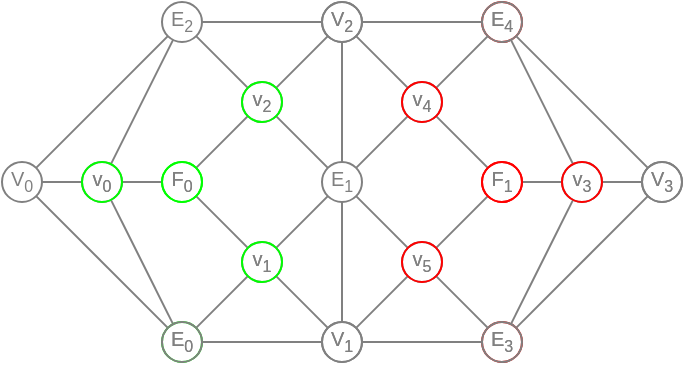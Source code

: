 <mxfile scale="2" border="0">
    <diagram id="HJPN8NNFklnFT6mf5z9x" name="Page-1">
        <mxGraphModel dx="117" dy="288" grid="1" gridSize="10" guides="1" tooltips="1" connect="1" arrows="1" fold="1" page="0" pageScale="1" pageWidth="850" pageHeight="1100" background="none" math="0" shadow="0">
            <root>
                <mxCell id="0"/>
                <mxCell id="1" value="SharedGeometry" style="" parent="0" visible="0"/>
                <mxCell id="8" value="" style="triangle;whiteSpace=wrap;html=1;strokeColor=none;fillColor=#00FF00;fontColor=#808080;fillStyle=auto;rotation=-180;fontSize=10;" parent="1" vertex="1">
                    <mxGeometry x="320" y="300" width="80" height="120" as="geometry"/>
                </mxCell>
                <mxCell id="3" value="" style="triangle;whiteSpace=wrap;html=1;strokeColor=none;fillColor=#FF0000;fontColor=#808080;fillStyle=auto;fontSize=10;" parent="1" vertex="1">
                    <mxGeometry x="400" y="300" width="80" height="120" as="geometry"/>
                </mxCell>
                <mxCell id="2" value="" style="endArrow=none;html=1;startArrow=oval;startFill=1;endFill=0;rounded=0;strokeColor=#808080;targetPerimeterSpacing=0;sourcePerimeterSpacing=0;startSize=5;endSize=5;fontSize=10;fontColor=#808080;" parent="1" edge="1">
                    <mxGeometry width="50" height="50" relative="1" as="geometry">
                        <mxPoint x="320" y="360" as="sourcePoint"/>
                        <mxPoint x="400" y="300" as="targetPoint"/>
                    </mxGeometry>
                </mxCell>
                <mxCell id="4" value="" style="endArrow=none;html=1;startArrow=oval;startFill=1;endFill=0;rounded=0;strokeColor=#808080;targetPerimeterSpacing=0;sourcePerimeterSpacing=0;startSize=5;endSize=5;fontSize=10;fontColor=#808080;" parent="1" edge="1">
                    <mxGeometry width="50" height="50" relative="1" as="geometry">
                        <mxPoint x="400" y="300" as="sourcePoint"/>
                        <mxPoint x="480" y="360" as="targetPoint"/>
                    </mxGeometry>
                </mxCell>
                <mxCell id="5" value="" style="endArrow=none;html=1;startArrow=oval;startFill=1;endFill=0;rounded=0;strokeColor=#808080;targetPerimeterSpacing=0;sourcePerimeterSpacing=0;startSize=5;endSize=5;fontSize=10;fontColor=#808080;" parent="1" edge="1">
                    <mxGeometry width="50" height="50" relative="1" as="geometry">
                        <mxPoint x="480" y="360" as="sourcePoint"/>
                        <mxPoint x="400" y="420" as="targetPoint"/>
                    </mxGeometry>
                </mxCell>
                <mxCell id="6" value="" style="endArrow=none;html=1;startArrow=oval;startFill=1;endFill=0;rounded=0;strokeColor=#808080;targetPerimeterSpacing=0;sourcePerimeterSpacing=0;startSize=5;endSize=5;fontSize=10;fontColor=#808080;" parent="1" edge="1">
                    <mxGeometry width="50" height="50" relative="1" as="geometry">
                        <mxPoint x="400" y="420" as="sourcePoint"/>
                        <mxPoint x="320" y="360" as="targetPoint"/>
                    </mxGeometry>
                </mxCell>
                <mxCell id="7" value="" style="endArrow=none;html=1;startArrow=none;startFill=0;endFill=0;rounded=0;strokeColor=#808080;fontSize=10;fontColor=#808080;" parent="1" edge="1">
                    <mxGeometry width="50" height="50" relative="1" as="geometry">
                        <mxPoint x="400" y="420" as="sourcePoint"/>
                        <mxPoint x="400" y="300" as="targetPoint"/>
                    </mxGeometry>
                </mxCell>
                <mxCell id="10" value="V&lt;sub style=&quot;&quot;&gt;&lt;font style=&quot;font-size: 8px;&quot;&gt;1&lt;/font&gt;&lt;/sub&gt;" style="edgeLabel;html=1;align=center;verticalAlign=top;resizable=0;points=[];labelBackgroundColor=none;fontColor=#808080;fontSize=10;" parent="1" vertex="1" connectable="0">
                    <mxGeometry x="400.004" y="420.002" as="geometry"/>
                </mxCell>
                <mxCell id="11" value="V&lt;sub style=&quot;&quot;&gt;&lt;font style=&quot;font-size: 8px;&quot;&gt;0&lt;/font&gt;&lt;/sub&gt;" style="edgeLabel;html=1;align=right;verticalAlign=middle;resizable=0;points=[];labelBackgroundColor=none;fontColor=#808080;labelPosition=left;verticalLabelPosition=middle;fontSize=10;" parent="1" vertex="1" connectable="0">
                    <mxGeometry x="310.004" y="360.002" as="geometry"/>
                </mxCell>
                <mxCell id="12" value="V&lt;sub style=&quot;&quot;&gt;&lt;font style=&quot;font-size: 8px;&quot;&gt;2&lt;/font&gt;&lt;/sub&gt;" style="edgeLabel;html=1;align=center;verticalAlign=bottom;resizable=0;points=[];labelBackgroundColor=none;fontColor=#808080;fontSize=10;" parent="1" vertex="1" connectable="0">
                    <mxGeometry x="400.004" y="300.002" as="geometry"/>
                </mxCell>
                <mxCell id="13" value="V&lt;sub style=&quot;&quot;&gt;&lt;font style=&quot;font-size: 8px;&quot;&gt;3&lt;/font&gt;&lt;/sub&gt;" style="edgeLabel;html=1;align=left;verticalAlign=middle;resizable=0;points=[];labelBackgroundColor=none;fontColor=#808080;fontSize=10;" parent="1" vertex="1" connectable="0">
                    <mxGeometry x="490.004" y="360.002" as="geometry"/>
                </mxCell>
                <mxCell id="14" value="F&lt;sub style=&quot;&quot;&gt;&lt;font style=&quot;font-size: 8px;&quot;&gt;0&lt;/font&gt;&lt;/sub&gt;" style="edgeLabel;html=1;align=center;verticalAlign=middle;resizable=0;points=[];labelBackgroundColor=none;fontColor=#808080;fontSize=10;" parent="1" vertex="1" connectable="0">
                    <mxGeometry x="370.004" y="360.002" as="geometry">
                        <mxPoint y="1" as="offset"/>
                    </mxGeometry>
                </mxCell>
                <mxCell id="15" value="F&lt;sub style=&quot;&quot;&gt;&lt;font style=&quot;font-size: 8px;&quot;&gt;1&lt;/font&gt;&lt;/sub&gt;" style="edgeLabel;html=1;align=center;verticalAlign=middle;resizable=0;points=[];labelBackgroundColor=none;fontColor=#808080;fontSize=10;" parent="1" vertex="1" connectable="0">
                    <mxGeometry x="430.004" y="360.002" as="geometry">
                        <mxPoint y="1" as="offset"/>
                    </mxGeometry>
                </mxCell>
                <mxCell id="16" value="&lt;font style=&quot;font-size: 10px;&quot;&gt;E&lt;/font&gt;&lt;sub style=&quot;&quot;&gt;&lt;font style=&quot;font-size: 8px;&quot;&gt;1&lt;/font&gt;&lt;/sub&gt;" style="edgeLabel;html=1;align=left;verticalAlign=middle;resizable=0;points=[];labelBackgroundColor=none;fontColor=#808080;fontSize=10;" parent="1" vertex="1" connectable="0">
                    <mxGeometry x="400.004" y="360.002" as="geometry">
                        <mxPoint y="1" as="offset"/>
                    </mxGeometry>
                </mxCell>
                <mxCell id="17" value="&lt;font style=&quot;font-size: 10px;&quot;&gt;E&lt;/font&gt;&lt;sub style=&quot;&quot;&gt;&lt;font style=&quot;font-size: 8px;&quot;&gt;0&lt;/font&gt;&lt;/sub&gt;" style="edgeLabel;html=1;align=right;verticalAlign=top;resizable=0;points=[];labelBackgroundColor=none;fontColor=#808080;fontSize=10;" parent="1" vertex="1" connectable="0">
                    <mxGeometry x="360.004" y="390.002" as="geometry">
                        <mxPoint x="1" y="-8" as="offset"/>
                    </mxGeometry>
                </mxCell>
                <mxCell id="18" value="&lt;font style=&quot;font-size: 10px;&quot;&gt;E&lt;/font&gt;&lt;sub style=&quot;&quot;&gt;&lt;font style=&quot;font-size: 8px;&quot;&gt;2&lt;/font&gt;&lt;/sub&gt;" style="edgeLabel;html=1;align=center;verticalAlign=middle;resizable=0;points=[];labelBackgroundColor=none;fontColor=#808080;fontSize=10;labelPosition=center;verticalLabelPosition=middle;spacing=0;" parent="1" vertex="1" connectable="0">
                    <mxGeometry x="350.004" y="330.002" as="geometry">
                        <mxPoint x="2" y="-6" as="offset"/>
                    </mxGeometry>
                </mxCell>
                <mxCell id="19" value="&lt;font style=&quot;font-size: 10px;&quot;&gt;E&lt;/font&gt;&lt;sub style=&quot;&quot;&gt;&lt;font style=&quot;font-size: 8px;&quot;&gt;3&lt;/font&gt;&lt;/sub&gt;" style="edgeLabel;html=1;align=left;verticalAlign=top;resizable=0;points=[];labelBackgroundColor=none;fontColor=#808080;fontSize=10;" parent="1" vertex="1" connectable="0">
                    <mxGeometry x="440.004" y="390.002" as="geometry">
                        <mxPoint x="1" y="-8" as="offset"/>
                    </mxGeometry>
                </mxCell>
                <mxCell id="20" value="&lt;font style=&quot;font-size: 10px;&quot;&gt;E&lt;/font&gt;&lt;sub style=&quot;&quot;&gt;&lt;font style=&quot;font-size: 8px;&quot;&gt;4&lt;/font&gt;&lt;/sub&gt;" style="edgeLabel;html=1;align=center;verticalAlign=middle;resizable=0;points=[];labelBackgroundColor=none;fontColor=#808080;fontSize=10;labelPosition=left;verticalLabelPosition=middle;spacing=0;" parent="1" vertex="1" connectable="0">
                    <mxGeometry x="442.004" y="330.002" as="geometry">
                        <mxPoint x="2" y="-6" as="offset"/>
                    </mxGeometry>
                </mxCell>
                <object label="SharedGraphSpaced" id="115">
                    <mxCell style="" parent="0" visible="0"/>
                </object>
                <mxCell id="503" style="edgeStyle=none;html=1;endArrow=none;endFill=0;strokeColor=#808080;" parent="115" source="122" target="132" edge="1">
                    <mxGeometry relative="1" as="geometry"/>
                </mxCell>
                <mxCell id="504" style="edgeStyle=none;shape=connector;rounded=1;html=1;labelBackgroundColor=default;strokeColor=#808080;fontFamily=Helvetica;fontSize=11;fontColor=default;endArrow=none;endFill=0;" parent="115" source="122" target="133" edge="1">
                    <mxGeometry relative="1" as="geometry"/>
                </mxCell>
                <mxCell id="505" style="edgeStyle=none;shape=connector;rounded=1;html=1;labelBackgroundColor=default;strokeColor=#808080;fontFamily=Helvetica;fontSize=11;fontColor=default;endArrow=none;endFill=0;" parent="115" source="122" target="131" edge="1">
                    <mxGeometry relative="1" as="geometry"/>
                </mxCell>
                <mxCell id="122" value="F&lt;sub style=&quot;&quot;&gt;&lt;font style=&quot;font-size: 8px;&quot;&gt;0&lt;/font&gt;&lt;/sub&gt;" style="ellipse;whiteSpace=wrap;html=1;aspect=fixed;fontSize=10;fillColor=none;strokeColor=#00FF00;fontColor=#808080;" parent="115" vertex="1">
                    <mxGeometry x="610" y="350" width="20" height="20" as="geometry"/>
                </mxCell>
                <mxCell id="123" value="" style="edgeStyle=none;shape=connector;rounded=0;html=1;labelBackgroundColor=default;strokeColor=#808080;fontFamily=Helvetica;fontSize=8;fontColor=#808080;endArrow=none;endFill=0;" parent="115" source="146" target="131" edge="1">
                    <mxGeometry relative="1" as="geometry"/>
                </mxCell>
                <mxCell id="124" style="edgeStyle=none;shape=connector;rounded=0;html=1;labelBackgroundColor=default;strokeColor=#808080;fontFamily=Helvetica;fontSize=8;fontColor=#808080;endArrow=none;endFill=0;" parent="115" source="146" target="132" edge="1">
                    <mxGeometry relative="1" as="geometry"/>
                </mxCell>
                <mxCell id="125" value="" style="edgeStyle=none;shape=connector;rounded=0;html=1;labelBackgroundColor=default;strokeColor=#808080;fontFamily=Helvetica;fontSize=8;fontColor=#808080;endArrow=none;endFill=0;" parent="115" source="127" target="132" edge="1">
                    <mxGeometry relative="1" as="geometry"/>
                </mxCell>
                <mxCell id="126" style="edgeStyle=none;shape=connector;rounded=0;html=1;labelBackgroundColor=default;strokeColor=#808080;fontFamily=Helvetica;fontSize=8;fontColor=#808080;endArrow=none;endFill=0;" parent="115" source="127" target="133" edge="1">
                    <mxGeometry relative="1" as="geometry"/>
                </mxCell>
                <mxCell id="127" value="E&lt;sub style=&quot;&quot;&gt;&lt;font style=&quot;font-size: 8px;&quot;&gt;1&lt;/font&gt;&lt;/sub&gt;" style="ellipse;whiteSpace=wrap;html=1;aspect=fixed;fontSize=10;fillColor=none;strokeColor=#808080;fontColor=#808080;" parent="115" vertex="1">
                    <mxGeometry x="650" y="350" width="20" height="20" as="geometry"/>
                </mxCell>
                <mxCell id="128" value="" style="edgeStyle=none;shape=connector;rounded=0;html=1;labelBackgroundColor=default;strokeColor=#808080;fontFamily=Helvetica;fontSize=8;fontColor=#808080;endArrow=none;endFill=0;" parent="115" source="130" target="133" edge="1">
                    <mxGeometry relative="1" as="geometry"/>
                </mxCell>
                <mxCell id="129" style="edgeStyle=none;shape=connector;rounded=0;html=1;labelBackgroundColor=default;strokeColor=#808080;fontFamily=Helvetica;fontSize=8;fontColor=#808080;endArrow=none;endFill=0;" parent="115" source="130" target="131" edge="1">
                    <mxGeometry relative="1" as="geometry"/>
                </mxCell>
                <mxCell id="130" value="E&lt;sub style=&quot;&quot;&gt;&lt;font style=&quot;font-size: 8px;&quot;&gt;2&lt;/font&gt;&lt;/sub&gt;" style="ellipse;whiteSpace=wrap;html=1;aspect=fixed;fontSize=10;fillColor=none;strokeColor=#808080;fontColor=#808080;" parent="115" vertex="1">
                    <mxGeometry x="610" y="320" width="20" height="20" as="geometry"/>
                </mxCell>
                <mxCell id="131" value="V&lt;sub style=&quot;&quot;&gt;&lt;font style=&quot;font-size: 8px;&quot;&gt;0&lt;/font&gt;&lt;/sub&gt;" style="ellipse;whiteSpace=wrap;html=1;aspect=fixed;fontSize=10;fillColor=none;strokeColor=#808080;fontColor=#808080;" parent="115" vertex="1">
                    <mxGeometry x="570" y="350" width="20" height="20" as="geometry"/>
                </mxCell>
                <mxCell id="132" value="V&lt;sub style=&quot;&quot;&gt;&lt;font style=&quot;font-size: 8px;&quot;&gt;1&lt;/font&gt;&lt;/sub&gt;" style="ellipse;whiteSpace=wrap;html=1;aspect=fixed;fontSize=10;fillColor=none;strokeColor=#808080;fontColor=#808080;" parent="115" vertex="1">
                    <mxGeometry x="650" y="410" width="20" height="20" as="geometry"/>
                </mxCell>
                <mxCell id="133" value="V&lt;sub style=&quot;&quot;&gt;&lt;font style=&quot;font-size: 8px;&quot;&gt;2&lt;/font&gt;&lt;/sub&gt;" style="ellipse;whiteSpace=wrap;html=1;aspect=fixed;fontSize=10;fillColor=none;strokeColor=#808080;fontColor=#808080;" parent="115" vertex="1">
                    <mxGeometry x="650" y="290" width="20" height="20" as="geometry"/>
                </mxCell>
                <mxCell id="506" style="edgeStyle=none;shape=connector;rounded=1;html=1;labelBackgroundColor=default;strokeColor=#808080;fontFamily=Helvetica;fontSize=11;fontColor=default;endArrow=none;endFill=0;" parent="115" source="136" target="144" edge="1">
                    <mxGeometry relative="1" as="geometry"/>
                </mxCell>
                <mxCell id="507" style="edgeStyle=none;shape=connector;rounded=1;html=1;labelBackgroundColor=default;strokeColor=#808080;fontFamily=Helvetica;fontSize=11;fontColor=default;endArrow=none;endFill=0;" parent="115" source="136" target="133" edge="1">
                    <mxGeometry relative="1" as="geometry"/>
                </mxCell>
                <mxCell id="508" style="edgeStyle=none;shape=connector;rounded=1;html=1;labelBackgroundColor=default;strokeColor=#808080;fontFamily=Helvetica;fontSize=11;fontColor=default;endArrow=none;endFill=0;" parent="115" source="136" target="132" edge="1">
                    <mxGeometry relative="1" as="geometry"/>
                </mxCell>
                <mxCell id="136" value="F&lt;sub style=&quot;&quot;&gt;&lt;font style=&quot;font-size: 8px;&quot;&gt;1&lt;/font&gt;&lt;/sub&gt;" style="ellipse;whiteSpace=wrap;html=1;aspect=fixed;fontSize=10;fillColor=none;strokeColor=#FF0000;fontColor=#808080;" parent="115" vertex="1">
                    <mxGeometry x="690" y="350" width="20" height="20" as="geometry"/>
                </mxCell>
                <mxCell id="138" value="" style="edgeStyle=none;shape=connector;rounded=0;html=1;labelBackgroundColor=default;strokeColor=#808080;fontFamily=Helvetica;fontSize=8;fontColor=#808080;endArrow=none;endFill=0;" parent="115" source="140" target="144" edge="1">
                    <mxGeometry relative="1" as="geometry"/>
                </mxCell>
                <mxCell id="139" style="edgeStyle=none;shape=connector;rounded=0;html=1;labelBackgroundColor=default;strokeColor=#808080;fontFamily=Helvetica;fontSize=8;fontColor=#808080;endArrow=none;endFill=0;" parent="115" source="140" target="132" edge="1">
                    <mxGeometry relative="1" as="geometry"/>
                </mxCell>
                <mxCell id="140" value="E&lt;sub style=&quot;&quot;&gt;&lt;font style=&quot;font-size: 8px;&quot;&gt;3&lt;/font&gt;&lt;/sub&gt;" style="ellipse;whiteSpace=wrap;html=1;aspect=fixed;fontSize=10;fillColor=none;strokeColor=#808080;fontColor=#808080;" parent="115" vertex="1">
                    <mxGeometry x="690" y="380" width="20" height="20" as="geometry"/>
                </mxCell>
                <mxCell id="141" style="edgeStyle=none;shape=connector;rounded=0;html=1;labelBackgroundColor=default;strokeColor=#808080;fontFamily=Helvetica;fontSize=8;fontColor=#808080;endArrow=none;endFill=0;" parent="115" source="143" target="144" edge="1">
                    <mxGeometry relative="1" as="geometry"/>
                </mxCell>
                <mxCell id="142" style="edgeStyle=none;shape=connector;rounded=0;html=1;labelBackgroundColor=default;strokeColor=#808080;fontFamily=Helvetica;fontSize=8;fontColor=#808080;endArrow=none;endFill=0;" parent="115" source="143" target="133" edge="1">
                    <mxGeometry relative="1" as="geometry"/>
                </mxCell>
                <mxCell id="143" value="E&lt;sub style=&quot;&quot;&gt;&lt;font style=&quot;font-size: 8px;&quot;&gt;4&lt;/font&gt;&lt;/sub&gt;" style="ellipse;whiteSpace=wrap;html=1;aspect=fixed;fontSize=10;fillColor=none;strokeColor=#808080;fontColor=#808080;" parent="115" vertex="1">
                    <mxGeometry x="690" y="320" width="20" height="20" as="geometry"/>
                </mxCell>
                <mxCell id="144" value="V&lt;sub style=&quot;&quot;&gt;&lt;font style=&quot;font-size: 8px;&quot;&gt;3&lt;/font&gt;&lt;/sub&gt;" style="ellipse;whiteSpace=wrap;html=1;aspect=fixed;fontSize=10;fillColor=none;strokeColor=#808080;fontColor=#808080;" parent="115" vertex="1">
                    <mxGeometry x="732" y="350" width="20" height="20" as="geometry"/>
                </mxCell>
                <mxCell id="146" value="E&lt;sub style=&quot;&quot;&gt;&lt;font style=&quot;font-size: 8px;&quot;&gt;0&lt;/font&gt;&lt;/sub&gt;" style="ellipse;whiteSpace=wrap;html=1;aspect=fixed;fontSize=10;fillColor=none;strokeColor=#808080;fontColor=#808080;" parent="115" vertex="1">
                    <mxGeometry x="610" y="380" width="20" height="20" as="geometry"/>
                </mxCell>
                <mxCell id="147" value="SharedGraphOrdered" style="" parent="0" visible="0"/>
                <mxCell id="459" style="edgeStyle=none;html=1;endArrow=none;endFill=0;strokeColor=#808080;" parent="147" source="154" target="164" edge="1">
                    <mxGeometry relative="1" as="geometry"/>
                </mxCell>
                <mxCell id="460" style="edgeStyle=none;shape=connector;rounded=1;html=1;labelBackgroundColor=default;strokeColor=#808080;fontFamily=Helvetica;fontSize=11;fontColor=default;endArrow=none;endFill=0;" parent="147" source="154" target="163" edge="1">
                    <mxGeometry relative="1" as="geometry"/>
                </mxCell>
                <mxCell id="461" style="edgeStyle=none;shape=connector;rounded=1;html=1;labelBackgroundColor=default;strokeColor=#808080;fontFamily=Helvetica;fontSize=11;fontColor=default;endArrow=none;endFill=0;" parent="147" source="154" target="165" edge="1">
                    <mxGeometry relative="1" as="geometry"/>
                </mxCell>
                <mxCell id="154" value="F&lt;sub style=&quot;&quot;&gt;&lt;font style=&quot;font-size: 8px;&quot;&gt;0&lt;/font&gt;&lt;/sub&gt;" style="ellipse;whiteSpace=wrap;html=1;aspect=fixed;fontSize=10;fillColor=none;strokeColor=#00FF00;fontColor=#808080;" parent="147" vertex="1">
                    <mxGeometry x="610" y="450" width="20" height="20" as="geometry"/>
                </mxCell>
                <mxCell id="159" value="E&lt;sub style=&quot;&quot;&gt;&lt;font style=&quot;font-size: 8px;&quot;&gt;1&lt;/font&gt;&lt;/sub&gt;" style="ellipse;whiteSpace=wrap;html=1;aspect=fixed;fontSize=10;fillColor=none;strokeColor=#808080;fontColor=#808080;" parent="147" vertex="1">
                    <mxGeometry x="650" y="530" width="20" height="20" as="geometry"/>
                </mxCell>
                <mxCell id="162" value="E&lt;sub style=&quot;&quot;&gt;&lt;font style=&quot;font-size: 8px;&quot;&gt;2&lt;/font&gt;&lt;/sub&gt;" style="ellipse;whiteSpace=wrap;html=1;aspect=fixed;fontSize=10;fillColor=none;strokeColor=#808080;fontColor=#808080;" parent="147" vertex="1">
                    <mxGeometry x="610" y="530" width="20" height="20" as="geometry"/>
                </mxCell>
                <mxCell id="465" style="edgeStyle=none;shape=connector;rounded=1;html=1;labelBackgroundColor=default;strokeColor=#808080;fontFamily=Helvetica;fontSize=11;fontColor=default;endArrow=none;endFill=0;" parent="147" source="163" target="162" edge="1">
                    <mxGeometry relative="1" as="geometry"/>
                </mxCell>
                <mxCell id="467" style="edgeStyle=none;shape=connector;rounded=1;html=1;labelBackgroundColor=default;strokeColor=#808080;fontFamily=Helvetica;fontSize=11;fontColor=default;endArrow=none;endFill=0;" parent="147" source="163" target="178" edge="1">
                    <mxGeometry relative="1" as="geometry"/>
                </mxCell>
                <mxCell id="163" value="V&lt;sub style=&quot;&quot;&gt;&lt;font style=&quot;font-size: 8px;&quot;&gt;0&lt;/font&gt;&lt;/sub&gt;" style="ellipse;whiteSpace=wrap;html=1;aspect=fixed;fontSize=10;fillColor=none;strokeColor=#808080;fontColor=#808080;" parent="147" vertex="1">
                    <mxGeometry x="590" y="490" width="20" height="20" as="geometry"/>
                </mxCell>
                <mxCell id="468" style="edgeStyle=none;shape=connector;rounded=1;html=1;labelBackgroundColor=default;strokeColor=#808080;fontFamily=Helvetica;fontSize=11;fontColor=default;endArrow=none;endFill=0;" parent="147" source="164" target="178" edge="1">
                    <mxGeometry relative="1" as="geometry"/>
                </mxCell>
                <mxCell id="469" style="edgeStyle=none;shape=connector;rounded=1;html=1;labelBackgroundColor=default;strokeColor=#808080;fontFamily=Helvetica;fontSize=11;fontColor=default;endArrow=none;endFill=0;" parent="147" source="164" target="159" edge="1">
                    <mxGeometry relative="1" as="geometry"/>
                </mxCell>
                <mxCell id="471" style="edgeStyle=none;shape=connector;rounded=1;html=1;labelBackgroundColor=default;strokeColor=#808080;fontFamily=Helvetica;fontSize=11;fontColor=default;endArrow=none;endFill=0;" parent="147" source="164" target="172" edge="1">
                    <mxGeometry relative="1" as="geometry"/>
                </mxCell>
                <mxCell id="164" value="V&lt;sub style=&quot;&quot;&gt;&lt;font style=&quot;font-size: 8px;&quot;&gt;1&lt;/font&gt;&lt;/sub&gt;" style="ellipse;whiteSpace=wrap;html=1;aspect=fixed;fontSize=10;fillColor=none;strokeColor=#808080;fontColor=#808080;" parent="147" vertex="1">
                    <mxGeometry x="630" y="490" width="20" height="20" as="geometry"/>
                </mxCell>
                <mxCell id="466" style="edgeStyle=none;shape=connector;rounded=1;html=1;labelBackgroundColor=default;strokeColor=#808080;fontFamily=Helvetica;fontSize=11;fontColor=default;endArrow=none;endFill=0;" parent="147" source="165" target="162" edge="1">
                    <mxGeometry relative="1" as="geometry"/>
                </mxCell>
                <mxCell id="470" style="edgeStyle=none;shape=connector;rounded=1;html=1;labelBackgroundColor=default;strokeColor=#808080;fontFamily=Helvetica;fontSize=11;fontColor=default;endArrow=none;endFill=0;" parent="147" source="165" target="159" edge="1">
                    <mxGeometry relative="1" as="geometry"/>
                </mxCell>
                <mxCell id="473" style="edgeStyle=none;shape=connector;rounded=1;html=1;labelBackgroundColor=default;strokeColor=#808080;fontFamily=Helvetica;fontSize=11;fontColor=default;endArrow=none;endFill=0;" parent="147" source="165" target="175" edge="1">
                    <mxGeometry relative="1" as="geometry"/>
                </mxCell>
                <mxCell id="165" value="V&lt;sub style=&quot;&quot;&gt;&lt;font style=&quot;font-size: 8px;&quot;&gt;2&lt;/font&gt;&lt;/sub&gt;" style="ellipse;whiteSpace=wrap;html=1;aspect=fixed;fontSize=10;fillColor=none;strokeColor=#808080;fontColor=#808080;" parent="147" vertex="1">
                    <mxGeometry x="670" y="490" width="20" height="20" as="geometry"/>
                </mxCell>
                <mxCell id="462" style="edgeStyle=none;shape=connector;rounded=1;html=1;labelBackgroundColor=default;strokeColor=#808080;fontFamily=Helvetica;fontSize=11;fontColor=default;endArrow=none;endFill=0;" parent="147" source="168" target="164" edge="1">
                    <mxGeometry relative="1" as="geometry"/>
                </mxCell>
                <mxCell id="463" style="edgeStyle=none;shape=connector;rounded=1;html=1;labelBackgroundColor=default;strokeColor=#808080;fontFamily=Helvetica;fontSize=11;fontColor=default;endArrow=none;endFill=0;" parent="147" source="168" target="165" edge="1">
                    <mxGeometry relative="1" as="geometry"/>
                </mxCell>
                <mxCell id="464" style="edgeStyle=none;shape=connector;rounded=1;html=1;labelBackgroundColor=default;strokeColor=#808080;fontFamily=Helvetica;fontSize=11;fontColor=default;endArrow=none;endFill=0;" parent="147" source="168" target="176" edge="1">
                    <mxGeometry relative="1" as="geometry"/>
                </mxCell>
                <mxCell id="168" value="F&lt;sub style=&quot;&quot;&gt;&lt;font style=&quot;font-size: 8px;&quot;&gt;1&lt;/font&gt;&lt;/sub&gt;" style="ellipse;whiteSpace=wrap;html=1;aspect=fixed;fontSize=10;fillColor=none;strokeColor=#FF0000;fontColor=#808080;" parent="147" vertex="1">
                    <mxGeometry x="690" y="450" width="20" height="20" as="geometry"/>
                </mxCell>
                <mxCell id="172" value="E&lt;sub style=&quot;&quot;&gt;&lt;font style=&quot;font-size: 8px;&quot;&gt;3&lt;/font&gt;&lt;/sub&gt;" style="ellipse;whiteSpace=wrap;html=1;aspect=fixed;fontSize=10;fillColor=none;strokeColor=#808080;fontColor=#808080;" parent="147" vertex="1">
                    <mxGeometry x="692" y="530" width="20" height="20" as="geometry"/>
                </mxCell>
                <mxCell id="175" value="E&lt;sub style=&quot;&quot;&gt;&lt;font style=&quot;font-size: 8px;&quot;&gt;4&lt;/font&gt;&lt;/sub&gt;" style="ellipse;whiteSpace=wrap;html=1;aspect=fixed;fontSize=10;fillColor=none;strokeColor=#808080;fontColor=#808080;" parent="147" vertex="1">
                    <mxGeometry x="730" y="530" width="20" height="20" as="geometry"/>
                </mxCell>
                <mxCell id="472" style="edgeStyle=none;shape=connector;rounded=1;html=1;labelBackgroundColor=default;strokeColor=#808080;fontFamily=Helvetica;fontSize=11;fontColor=default;endArrow=none;endFill=0;" parent="147" source="176" target="172" edge="1">
                    <mxGeometry relative="1" as="geometry"/>
                </mxCell>
                <mxCell id="474" style="edgeStyle=none;shape=connector;rounded=1;html=1;labelBackgroundColor=default;strokeColor=#808080;fontFamily=Helvetica;fontSize=11;fontColor=default;endArrow=none;endFill=0;" parent="147" source="176" target="175" edge="1">
                    <mxGeometry relative="1" as="geometry"/>
                </mxCell>
                <mxCell id="176" value="V&lt;sub style=&quot;&quot;&gt;&lt;font style=&quot;font-size: 8px;&quot;&gt;3&lt;/font&gt;&lt;/sub&gt;" style="ellipse;whiteSpace=wrap;html=1;aspect=fixed;fontSize=10;fillColor=none;strokeColor=#808080;fontColor=#808080;" parent="147" vertex="1">
                    <mxGeometry x="710" y="490" width="20" height="20" as="geometry"/>
                </mxCell>
                <mxCell id="178" value="E&lt;sub style=&quot;&quot;&gt;&lt;font style=&quot;font-size: 8px;&quot;&gt;0&lt;/font&gt;&lt;/sub&gt;" style="ellipse;whiteSpace=wrap;html=1;aspect=fixed;fontSize=10;fillColor=none;strokeColor=#808080;fontColor=#808080;" parent="147" vertex="1">
                    <mxGeometry x="570" y="530" width="20" height="20" as="geometry"/>
                </mxCell>
                <mxCell id="210" value="SharedGraphFull" style="" parent="0"/>
                <mxCell id="475" style="edgeStyle=none;shape=connector;rounded=1;html=1;labelBackgroundColor=default;strokeColor=#808080;fontFamily=Helvetica;fontSize=11;fontColor=default;startArrow=none;startFill=0;endArrow=none;endFill=0;" parent="210" source="217" target="261" edge="1">
                    <mxGeometry relative="1" as="geometry"/>
                </mxCell>
                <mxCell id="476" style="edgeStyle=none;shape=connector;rounded=1;html=1;labelBackgroundColor=default;strokeColor=#808080;fontFamily=Helvetica;fontSize=11;fontColor=default;startArrow=none;startFill=0;endArrow=none;endFill=0;" parent="210" source="217" target="268" edge="1">
                    <mxGeometry relative="1" as="geometry"/>
                </mxCell>
                <mxCell id="477" style="edgeStyle=none;shape=connector;rounded=1;html=1;labelBackgroundColor=default;strokeColor=#808080;fontFamily=Helvetica;fontSize=11;fontColor=default;startArrow=none;startFill=0;endArrow=none;endFill=0;" parent="210" source="217" target="262" edge="1">
                    <mxGeometry relative="1" as="geometry"/>
                </mxCell>
                <mxCell id="217" value="F&lt;sub style=&quot;&quot;&gt;&lt;font style=&quot;font-size: 8px;&quot;&gt;0&lt;/font&gt;&lt;/sub&gt;" style="ellipse;whiteSpace=wrap;html=1;aspect=fixed;fontSize=10;fillColor=none;strokeColor=#00FF00;fontColor=#808080;" parent="210" vertex="1">
                    <mxGeometry x="630" y="390" width="20" height="20" as="geometry"/>
                </mxCell>
                <mxCell id="259" style="edgeStyle=none;shape=connector;rounded=0;html=1;labelBackgroundColor=default;strokeColor=#808080;fontFamily=Helvetica;fontSize=8;fontColor=#808080;endArrow=none;endFill=0;" parent="210" source="482" target="486" edge="1">
                    <mxGeometry relative="1" as="geometry">
                        <mxPoint x="727.071" y="392.929" as="sourcePoint"/>
                        <mxPoint x="750.0" y="400" as="targetPoint"/>
                    </mxGeometry>
                </mxCell>
                <mxCell id="296" style="edgeStyle=none;shape=connector;rounded=0;html=1;labelBackgroundColor=default;strokeColor=#808080;fontFamily=Helvetica;fontSize=8;fontColor=#808080;endArrow=none;endFill=0;" parent="210" source="482" target="228" edge="1">
                    <mxGeometry relative="1" as="geometry">
                        <mxPoint x="720" y="390" as="sourcePoint"/>
                    </mxGeometry>
                </mxCell>
                <mxCell id="297" style="edgeStyle=none;shape=connector;rounded=0;html=1;labelBackgroundColor=default;strokeColor=#808080;fontFamily=Helvetica;fontSize=8;fontColor=#808080;endArrow=none;endFill=0;" parent="210" source="482" target="227" edge="1">
                    <mxGeometry relative="1" as="geometry">
                        <mxPoint x="720" y="410" as="sourcePoint"/>
                    </mxGeometry>
                </mxCell>
                <mxCell id="264" style="edgeStyle=none;shape=connector;rounded=0;html=1;labelBackgroundColor=default;strokeColor=#808080;fontFamily=Helvetica;fontSize=8;fontColor=#808080;endArrow=none;endFill=0;" parent="210" source="250" target="261" edge="1">
                    <mxGeometry relative="1" as="geometry">
                        <mxPoint x="632.929" y="367.071" as="sourcePoint"/>
                    </mxGeometry>
                </mxCell>
                <mxCell id="269" style="edgeStyle=none;shape=connector;rounded=0;html=1;labelBackgroundColor=default;strokeColor=#808080;fontFamily=Helvetica;fontSize=8;fontColor=#808080;endArrow=none;endFill=0;" parent="210" source="250" target="268" edge="1">
                    <mxGeometry relative="1" as="geometry">
                        <mxPoint x="650" y="360" as="sourcePoint"/>
                    </mxGeometry>
                </mxCell>
                <mxCell id="274" style="edgeStyle=none;shape=connector;rounded=0;html=1;labelBackgroundColor=default;strokeColor=#808080;fontFamily=Helvetica;fontSize=8;fontColor=#808080;endArrow=none;endFill=0;" parent="210" source="227" target="262" edge="1">
                    <mxGeometry relative="1" as="geometry"/>
                </mxCell>
                <mxCell id="281" style="edgeStyle=none;shape=connector;rounded=0;html=1;labelBackgroundColor=default;strokeColor=#808080;fontFamily=Helvetica;fontSize=8;fontColor=#808080;endArrow=none;endFill=0;" parent="210" source="227" target="280" edge="1">
                    <mxGeometry relative="1" as="geometry"/>
                </mxCell>
                <mxCell id="288" style="edgeStyle=none;shape=connector;rounded=0;html=1;labelBackgroundColor=default;strokeColor=#808080;fontFamily=Helvetica;fontSize=8;fontColor=#808080;endArrow=none;endFill=0;" parent="210" source="227" target="235" edge="1">
                    <mxGeometry relative="1" as="geometry"/>
                </mxCell>
                <mxCell id="227" value="V&lt;sub style=&quot;&quot;&gt;&lt;font style=&quot;font-size: 8px;&quot;&gt;1&lt;/font&gt;&lt;/sub&gt;" style="ellipse;whiteSpace=wrap;html=1;aspect=fixed;fontSize=10;fillColor=none;strokeColor=#808080;fontColor=#808080;" parent="210" vertex="1">
                    <mxGeometry x="710" y="470" width="20" height="20" as="geometry"/>
                </mxCell>
                <mxCell id="293" style="edgeStyle=none;shape=connector;rounded=0;html=1;labelBackgroundColor=default;strokeColor=#808080;fontFamily=Helvetica;fontSize=8;fontColor=#808080;endArrow=none;endFill=0;" parent="210" source="228" target="268" edge="1">
                    <mxGeometry relative="1" as="geometry"/>
                </mxCell>
                <mxCell id="294" style="edgeStyle=none;shape=connector;rounded=0;html=1;labelBackgroundColor=default;strokeColor=#808080;fontFamily=Helvetica;fontSize=8;fontColor=#808080;endArrow=none;endFill=0;" parent="210" source="228" target="279" edge="1">
                    <mxGeometry relative="1" as="geometry"/>
                </mxCell>
                <mxCell id="228" value="V&lt;sub style=&quot;&quot;&gt;&lt;font style=&quot;font-size: 8px;&quot;&gt;2&lt;/font&gt;&lt;/sub&gt;" style="ellipse;whiteSpace=wrap;html=1;aspect=fixed;fontSize=10;fillColor=none;strokeColor=#808080;fontColor=#808080;" parent="210" vertex="1">
                    <mxGeometry x="710" y="310" width="20" height="20" as="geometry"/>
                </mxCell>
                <mxCell id="478" style="edgeStyle=none;shape=connector;rounded=1;html=1;labelBackgroundColor=default;strokeColor=#808080;fontFamily=Helvetica;fontSize=11;fontColor=default;startArrow=none;startFill=0;endArrow=none;endFill=0;" parent="210" source="231" target="279" edge="1">
                    <mxGeometry relative="1" as="geometry"/>
                </mxCell>
                <mxCell id="479" style="edgeStyle=none;shape=connector;rounded=1;html=1;labelBackgroundColor=default;strokeColor=#808080;fontFamily=Helvetica;fontSize=11;fontColor=default;startArrow=none;startFill=0;endArrow=none;endFill=0;" parent="210" source="231" target="277" edge="1">
                    <mxGeometry relative="1" as="geometry"/>
                </mxCell>
                <mxCell id="480" style="edgeStyle=none;shape=connector;rounded=1;html=1;labelBackgroundColor=default;strokeColor=#808080;fontFamily=Helvetica;fontSize=11;fontColor=default;startArrow=none;startFill=0;endArrow=none;endFill=0;" parent="210" source="231" target="280" edge="1">
                    <mxGeometry relative="1" as="geometry"/>
                </mxCell>
                <mxCell id="231" value="F&lt;sub style=&quot;&quot;&gt;&lt;font style=&quot;font-size: 8px;&quot;&gt;1&lt;/font&gt;&lt;/sub&gt;" style="ellipse;whiteSpace=wrap;html=1;aspect=fixed;fontSize=10;fillColor=none;strokeColor=#FF0000;fontColor=#808080;" parent="210" vertex="1">
                    <mxGeometry x="790" y="390" width="20" height="20" as="geometry"/>
                </mxCell>
                <mxCell id="289" style="edgeStyle=none;shape=connector;rounded=0;html=1;labelBackgroundColor=default;strokeColor=#808080;fontFamily=Helvetica;fontSize=8;fontColor=#808080;endArrow=none;endFill=0;" parent="210" source="235" target="239" edge="1">
                    <mxGeometry relative="1" as="geometry"/>
                </mxCell>
                <mxCell id="235" value="E&lt;sub style=&quot;&quot;&gt;&lt;font style=&quot;font-size: 8px;&quot;&gt;3&lt;/font&gt;&lt;/sub&gt;" style="ellipse;whiteSpace=wrap;html=1;aspect=fixed;fontSize=10;fillColor=none;strokeColor=#FF0000;fontColor=#808080;" parent="210" vertex="1">
                    <mxGeometry x="790" y="470" width="20" height="20" as="geometry"/>
                </mxCell>
                <mxCell id="292" style="edgeStyle=none;shape=connector;rounded=0;html=1;labelBackgroundColor=default;strokeColor=#808080;fontFamily=Helvetica;fontSize=8;fontColor=#808080;endArrow=none;endFill=0;" parent="210" source="238" target="228" edge="1">
                    <mxGeometry relative="1" as="geometry"/>
                </mxCell>
                <mxCell id="238" value="E&lt;sub style=&quot;&quot;&gt;&lt;font style=&quot;font-size: 8px;&quot;&gt;4&lt;/font&gt;&lt;/sub&gt;" style="ellipse;whiteSpace=wrap;html=1;aspect=fixed;fontSize=10;fillColor=none;strokeColor=#FF0000;fontColor=#808080;" parent="210" vertex="1">
                    <mxGeometry x="790" y="310" width="20" height="20" as="geometry"/>
                </mxCell>
                <mxCell id="290" style="edgeStyle=none;shape=connector;rounded=0;html=1;labelBackgroundColor=default;strokeColor=#808080;fontFamily=Helvetica;fontSize=8;fontColor=#808080;endArrow=none;endFill=0;" parent="210" source="239" target="238" edge="1">
                    <mxGeometry relative="1" as="geometry"/>
                </mxCell>
                <mxCell id="239" value="V&lt;sub style=&quot;&quot;&gt;&lt;font style=&quot;font-size: 8px;&quot;&gt;3&lt;/font&gt;&lt;/sub&gt;" style="ellipse;whiteSpace=wrap;html=1;aspect=fixed;fontSize=10;fillColor=none;strokeColor=#808080;fontColor=#808080;" parent="210" vertex="1">
                    <mxGeometry x="870" y="390" width="20" height="20" as="geometry"/>
                </mxCell>
                <mxCell id="265" style="edgeStyle=none;shape=connector;rounded=0;html=1;labelBackgroundColor=default;strokeColor=#808080;fontFamily=Helvetica;fontSize=8;fontColor=#808080;endArrow=none;endFill=0;" parent="210" source="499" target="261" edge="1">
                    <mxGeometry relative="1" as="geometry">
                        <mxPoint x="632.929" y="432.929" as="sourcePoint"/>
                    </mxGeometry>
                </mxCell>
                <mxCell id="266" style="edgeStyle=none;shape=connector;rounded=0;html=1;labelBackgroundColor=default;strokeColor=#808080;fontFamily=Helvetica;fontSize=8;fontColor=#808080;endArrow=none;endFill=0;" parent="210" source="499" target="262" edge="1">
                    <mxGeometry relative="1" as="geometry">
                        <mxPoint x="650" y="440" as="sourcePoint"/>
                    </mxGeometry>
                </mxCell>
                <mxCell id="267" style="edgeStyle=none;shape=connector;rounded=0;html=1;labelBackgroundColor=default;strokeColor=#808080;fontFamily=Helvetica;fontSize=8;fontColor=#808080;endArrow=none;endFill=0;" parent="210" source="482" target="262" edge="1">
                    <mxGeometry relative="1" as="geometry">
                        <mxPoint x="680" y="410" as="sourcePoint"/>
                    </mxGeometry>
                </mxCell>
                <mxCell id="481" style="edgeStyle=none;shape=connector;rounded=1;html=1;labelBackgroundColor=default;strokeColor=#808080;fontFamily=Helvetica;fontSize=11;fontColor=default;startArrow=none;startFill=0;endArrow=none;endFill=0;" parent="210" source="484" target="482" edge="1">
                    <mxGeometry relative="1" as="geometry">
                        <mxPoint x="690" y="400" as="sourcePoint"/>
                    </mxGeometry>
                </mxCell>
                <mxCell id="275" style="edgeStyle=none;shape=connector;rounded=0;html=1;labelBackgroundColor=default;strokeColor=#808080;fontFamily=Helvetica;fontSize=8;fontColor=#808080;endArrow=none;endFill=0;" parent="210" source="248" target="227" edge="1">
                    <mxGeometry relative="1" as="geometry"/>
                </mxCell>
                <mxCell id="276" style="edgeStyle=none;shape=connector;rounded=0;html=1;labelBackgroundColor=default;strokeColor=#808080;fontFamily=Helvetica;fontSize=8;fontColor=#808080;endArrow=none;endFill=0;" parent="210" source="248" target="226" edge="1">
                    <mxGeometry relative="1" as="geometry"/>
                </mxCell>
                <mxCell id="248" value="E&lt;sub style=&quot;&quot;&gt;&lt;font style=&quot;font-size: 8px;&quot;&gt;0&lt;/font&gt;&lt;/sub&gt;" style="ellipse;whiteSpace=wrap;html=1;aspect=fixed;fontSize=10;fillColor=none;strokeColor=#00FF00;fontColor=#808080;" parent="210" vertex="1">
                    <mxGeometry x="630" y="470" width="20" height="20" as="geometry"/>
                </mxCell>
                <mxCell id="271" style="edgeStyle=none;shape=connector;rounded=0;html=1;labelBackgroundColor=default;strokeColor=#808080;fontFamily=Helvetica;fontSize=8;fontColor=#808080;endArrow=none;endFill=0;" parent="210" source="250" target="226" edge="1">
                    <mxGeometry relative="1" as="geometry"/>
                </mxCell>
                <mxCell id="272" style="edgeStyle=none;shape=connector;rounded=0;html=1;labelBackgroundColor=default;strokeColor=#808080;fontFamily=Helvetica;fontSize=8;fontColor=#808080;endArrow=none;endFill=0;" parent="210" source="250" target="228" edge="1">
                    <mxGeometry relative="1" as="geometry"/>
                </mxCell>
                <mxCell id="284" style="edgeStyle=none;shape=connector;rounded=0;html=1;labelBackgroundColor=default;strokeColor=#808080;fontFamily=Helvetica;fontSize=8;fontColor=#808080;endArrow=none;endFill=0;" parent="210" source="496" target="277" edge="1">
                    <mxGeometry relative="1" as="geometry">
                        <mxPoint x="807.071" y="432.929" as="sourcePoint"/>
                    </mxGeometry>
                </mxCell>
                <mxCell id="285" style="edgeStyle=none;shape=connector;rounded=0;html=1;labelBackgroundColor=default;strokeColor=#808080;fontFamily=Helvetica;fontSize=8;fontColor=#808080;endArrow=none;endFill=0;" parent="210" source="496" target="280" edge="1">
                    <mxGeometry relative="1" as="geometry">
                        <mxPoint x="790.0" y="440" as="sourcePoint"/>
                    </mxGeometry>
                </mxCell>
                <mxCell id="286" style="edgeStyle=none;shape=connector;rounded=0;html=1;labelBackgroundColor=default;strokeColor=#808080;fontFamily=Helvetica;fontSize=8;fontColor=#808080;endArrow=none;endFill=0;" parent="210" source="490" target="277" edge="1">
                    <mxGeometry relative="1" as="geometry">
                        <mxPoint x="807.071" y="367.071" as="sourcePoint"/>
                    </mxGeometry>
                </mxCell>
                <mxCell id="287" style="edgeStyle=none;shape=connector;rounded=0;html=1;labelBackgroundColor=default;strokeColor=#808080;fontFamily=Helvetica;fontSize=8;fontColor=#808080;endArrow=none;endFill=0;" parent="210" source="490" target="279" edge="1">
                    <mxGeometry relative="1" as="geometry">
                        <mxPoint x="790.0" y="360" as="sourcePoint"/>
                    </mxGeometry>
                </mxCell>
                <mxCell id="282" style="edgeStyle=none;shape=connector;rounded=0;html=1;labelBackgroundColor=default;strokeColor=#808080;fontFamily=Helvetica;fontSize=8;fontColor=#808080;endArrow=none;endFill=0;" parent="210" source="482" target="280" edge="1">
                    <mxGeometry relative="1" as="geometry">
                        <mxPoint x="760" y="410" as="sourcePoint"/>
                    </mxGeometry>
                </mxCell>
                <mxCell id="263" style="edgeStyle=none;shape=connector;rounded=0;html=1;labelBackgroundColor=default;strokeColor=#808080;fontFamily=Helvetica;fontSize=8;fontColor=#808080;endArrow=none;endFill=0;" parent="210" source="261" target="226" edge="1">
                    <mxGeometry relative="1" as="geometry"/>
                </mxCell>
                <mxCell id="261" value="v&lt;sub style=&quot;&quot;&gt;&lt;font style=&quot;font-size: 8px;&quot;&gt;0&lt;/font&gt;&lt;/sub&gt;" style="ellipse;whiteSpace=wrap;html=1;aspect=fixed;fontSize=10;fillColor=none;strokeColor=#808080;fontColor=#808080;" parent="210" vertex="1">
                    <mxGeometry x="590" y="390" width="20" height="20" as="geometry"/>
                </mxCell>
                <mxCell id="262" value="v&lt;sub style=&quot;&quot;&gt;&lt;font style=&quot;font-size: 8px;&quot;&gt;1&lt;/font&gt;&lt;/sub&gt;" style="ellipse;whiteSpace=wrap;html=1;aspect=fixed;fontSize=10;fillColor=none;strokeColor=#808080;fontColor=#808080;" parent="210" vertex="1">
                    <mxGeometry x="670" y="430" width="20" height="20" as="geometry"/>
                </mxCell>
                <mxCell id="268" value="v&lt;sub style=&quot;&quot;&gt;&lt;font style=&quot;font-size: 8px;&quot;&gt;2&lt;/font&gt;&lt;/sub&gt;" style="ellipse;whiteSpace=wrap;html=1;aspect=fixed;fontSize=10;fillColor=none;strokeColor=#808080;fontColor=#808080;" parent="210" vertex="1">
                    <mxGeometry x="670" y="350" width="20" height="20" as="geometry"/>
                </mxCell>
                <mxCell id="278" style="edgeStyle=none;shape=connector;rounded=0;html=1;labelBackgroundColor=default;strokeColor=#808080;fontFamily=Helvetica;fontSize=8;fontColor=#808080;endArrow=none;endFill=0;" parent="210" source="277" target="239" edge="1">
                    <mxGeometry relative="1" as="geometry"/>
                </mxCell>
                <mxCell id="277" value="v&lt;sub style=&quot;&quot;&gt;&lt;font style=&quot;font-size: 8px;&quot;&gt;3&lt;/font&gt;&lt;/sub&gt;" style="ellipse;whiteSpace=wrap;html=1;aspect=fixed;fontSize=10;fillColor=none;strokeColor=#808080;fontColor=#808080;" parent="210" vertex="1">
                    <mxGeometry x="830" y="390" width="20" height="20" as="geometry"/>
                </mxCell>
                <mxCell id="279" value="v&lt;sub style=&quot;&quot;&gt;&lt;font style=&quot;font-size: 8px;&quot;&gt;4&lt;/font&gt;&lt;/sub&gt;" style="ellipse;whiteSpace=wrap;html=1;aspect=fixed;fontSize=10;fillColor=none;strokeColor=#808080;fontColor=#808080;" parent="210" vertex="1">
                    <mxGeometry x="750" y="350" width="20" height="20" as="geometry"/>
                </mxCell>
                <mxCell id="280" value="v&lt;sub style=&quot;&quot;&gt;&lt;font style=&quot;font-size: 8px;&quot;&gt;5&lt;/font&gt;&lt;/sub&gt;" style="ellipse;whiteSpace=wrap;html=1;aspect=fixed;fontSize=10;fillColor=none;strokeColor=#808080;fontColor=#808080;" parent="210" vertex="1">
                    <mxGeometry x="750" y="430" width="20" height="20" as="geometry"/>
                </mxCell>
                <mxCell id="226" value="V&lt;sub style=&quot;&quot;&gt;&lt;font style=&quot;font-size: 8px;&quot;&gt;0&lt;/font&gt;&lt;/sub&gt;" style="ellipse;whiteSpace=wrap;html=1;aspect=fixed;fontSize=10;fillColor=none;strokeColor=#808080;fontColor=#808080;" parent="210" vertex="1">
                    <mxGeometry x="550" y="390" width="20" height="20" as="geometry"/>
                </mxCell>
                <mxCell id="250" value="E&lt;sub style=&quot;&quot;&gt;&lt;font style=&quot;font-size: 8px;&quot;&gt;2&lt;/font&gt;&lt;/sub&gt;" style="ellipse;whiteSpace=wrap;html=1;aspect=fixed;fontSize=10;fillColor=none;strokeColor=#808080;fontColor=#808080;" parent="210" vertex="1">
                    <mxGeometry x="630" y="310" width="20" height="20" as="geometry"/>
                </mxCell>
                <mxCell id="482" value="E&lt;sub style=&quot;&quot;&gt;&lt;font style=&quot;font-size: 8px;&quot;&gt;1&lt;/font&gt;&lt;/sub&gt;" style="ellipse;whiteSpace=wrap;html=1;aspect=fixed;fontSize=10;fillColor=none;strokeColor=#808080;fontColor=#808080;" parent="210" vertex="1">
                    <mxGeometry x="710" y="390" width="20" height="20" as="geometry"/>
                </mxCell>
                <mxCell id="484" value="v&lt;sub style=&quot;&quot;&gt;&lt;font style=&quot;font-size: 8px;&quot;&gt;2&lt;/font&gt;&lt;/sub&gt;" style="ellipse;whiteSpace=wrap;html=1;aspect=fixed;fontSize=10;fillColor=none;strokeColor=#00FF00;fontColor=#808080;" parent="210" vertex="1">
                    <mxGeometry x="670" y="350" width="20" height="20" as="geometry"/>
                </mxCell>
                <mxCell id="485" value="V&lt;sub style=&quot;&quot;&gt;&lt;font style=&quot;font-size: 8px;&quot;&gt;2&lt;/font&gt;&lt;/sub&gt;" style="ellipse;whiteSpace=wrap;html=1;aspect=fixed;fontSize=10;fillColor=none;strokeColor=#808080;fontColor=#808080;" parent="210" vertex="1">
                    <mxGeometry x="710" y="310" width="20" height="20" as="geometry"/>
                </mxCell>
                <mxCell id="486" value="v&lt;sub style=&quot;&quot;&gt;&lt;font style=&quot;font-size: 8px;&quot;&gt;4&lt;/font&gt;&lt;/sub&gt;" style="ellipse;whiteSpace=wrap;html=1;aspect=fixed;fontSize=10;fillColor=none;strokeColor=#FF0000;fontColor=#808080;" parent="210" vertex="1">
                    <mxGeometry x="750" y="350" width="20" height="20" as="geometry"/>
                </mxCell>
                <mxCell id="488" value="F&lt;sub style=&quot;&quot;&gt;&lt;font style=&quot;font-size: 8px;&quot;&gt;1&lt;/font&gt;&lt;/sub&gt;" style="ellipse;whiteSpace=wrap;html=1;aspect=fixed;fontSize=10;fillColor=none;strokeColor=#FF0000;fontColor=#808080;" parent="210" vertex="1">
                    <mxGeometry x="790" y="390" width="20" height="20" as="geometry"/>
                </mxCell>
                <mxCell id="490" value="E&lt;sub style=&quot;&quot;&gt;&lt;font style=&quot;font-size: 8px;&quot;&gt;4&lt;/font&gt;&lt;/sub&gt;" style="ellipse;whiteSpace=wrap;html=1;aspect=fixed;fontSize=10;fillColor=none;strokeColor=#808080;fontColor=#808080;" parent="210" vertex="1">
                    <mxGeometry x="790" y="310" width="20" height="20" as="geometry"/>
                </mxCell>
                <mxCell id="491" value="v&lt;sub style=&quot;&quot;&gt;&lt;font style=&quot;font-size: 8px;&quot;&gt;3&lt;/font&gt;&lt;/sub&gt;" style="ellipse;whiteSpace=wrap;html=1;aspect=fixed;fontSize=10;fillColor=none;strokeColor=#FF0000;fontColor=#808080;" parent="210" vertex="1">
                    <mxGeometry x="830" y="390" width="20" height="20" as="geometry"/>
                </mxCell>
                <mxCell id="492" value="V&lt;sub style=&quot;&quot;&gt;&lt;font style=&quot;font-size: 8px;&quot;&gt;3&lt;/font&gt;&lt;/sub&gt;" style="ellipse;whiteSpace=wrap;html=1;aspect=fixed;fontSize=10;fillColor=none;strokeColor=#808080;fontColor=#808080;" parent="210" vertex="1">
                    <mxGeometry x="870" y="390" width="20" height="20" as="geometry"/>
                </mxCell>
                <mxCell id="494" value="v&lt;sub style=&quot;&quot;&gt;&lt;font style=&quot;font-size: 8px;&quot;&gt;5&lt;/font&gt;&lt;/sub&gt;" style="ellipse;whiteSpace=wrap;html=1;aspect=fixed;fontSize=10;fillColor=none;strokeColor=#FF0000;fontColor=#808080;" parent="210" vertex="1">
                    <mxGeometry x="750" y="430" width="20" height="20" as="geometry"/>
                </mxCell>
                <mxCell id="495" value="V&lt;sub style=&quot;&quot;&gt;&lt;font style=&quot;font-size: 8px;&quot;&gt;1&lt;/font&gt;&lt;/sub&gt;" style="ellipse;whiteSpace=wrap;html=1;aspect=fixed;fontSize=10;fillColor=none;strokeColor=#808080;fontColor=#808080;" parent="210" vertex="1">
                    <mxGeometry x="710" y="470" width="20" height="20" as="geometry"/>
                </mxCell>
                <mxCell id="496" value="E&lt;sub style=&quot;&quot;&gt;&lt;font style=&quot;font-size: 8px;&quot;&gt;3&lt;/font&gt;&lt;/sub&gt;" style="ellipse;whiteSpace=wrap;html=1;aspect=fixed;fontSize=10;fillColor=none;strokeColor=#808080;fontColor=#808080;" parent="210" vertex="1">
                    <mxGeometry x="790" y="470" width="20" height="20" as="geometry"/>
                </mxCell>
                <mxCell id="498" value="v&lt;sub style=&quot;&quot;&gt;&lt;font style=&quot;font-size: 8px;&quot;&gt;1&lt;/font&gt;&lt;/sub&gt;" style="ellipse;whiteSpace=wrap;html=1;aspect=fixed;fontSize=10;fillColor=none;strokeColor=#00FF00;fontColor=#808080;" parent="210" vertex="1">
                    <mxGeometry x="670" y="430" width="20" height="20" as="geometry"/>
                </mxCell>
                <mxCell id="499" value="E&lt;sub style=&quot;&quot;&gt;&lt;font style=&quot;font-size: 8px;&quot;&gt;0&lt;/font&gt;&lt;/sub&gt;" style="ellipse;whiteSpace=wrap;html=1;aspect=fixed;fontSize=10;fillColor=none;strokeColor=#808080;fontColor=#808080;" parent="210" vertex="1">
                    <mxGeometry x="630" y="470" width="20" height="20" as="geometry"/>
                </mxCell>
                <mxCell id="500" value="F&lt;sub style=&quot;&quot;&gt;&lt;font style=&quot;font-size: 8px;&quot;&gt;0&lt;/font&gt;&lt;/sub&gt;" style="ellipse;whiteSpace=wrap;html=1;aspect=fixed;fontSize=10;fillColor=none;strokeColor=#00FF00;fontColor=#808080;" parent="210" vertex="1">
                    <mxGeometry x="630" y="390" width="20" height="20" as="geometry"/>
                </mxCell>
                <mxCell id="501" value="v&lt;sub style=&quot;&quot;&gt;&lt;font style=&quot;font-size: 8px;&quot;&gt;0&lt;/font&gt;&lt;/sub&gt;" style="ellipse;whiteSpace=wrap;html=1;aspect=fixed;fontSize=10;fillColor=none;strokeColor=#00FF00;fontColor=#808080;" parent="210" vertex="1">
                    <mxGeometry x="590" y="390" width="20" height="20" as="geometry"/>
                </mxCell>
                <mxCell id="298" value="VertexGeometry" style="" parent="0" visible="0"/>
                <mxCell id="301" value="" style="endArrow=none;html=1;startArrow=oval;startFill=1;endFill=0;rounded=0;strokeColor=#808080;targetPerimeterSpacing=0;sourcePerimeterSpacing=0;startSize=5;endSize=5;fontSize=10;fontColor=#808080;" parent="298" edge="1">
                    <mxGeometry width="50" height="50" relative="1" as="geometry">
                        <mxPoint x="320" y="380" as="sourcePoint"/>
                        <mxPoint x="322" y="379" as="targetPoint"/>
                    </mxGeometry>
                </mxCell>
                <mxCell id="302" value="" style="endArrow=none;html=1;startArrow=oval;startFill=1;endFill=0;rounded=0;strokeColor=#808080;targetPerimeterSpacing=0;sourcePerimeterSpacing=0;startSize=5;endSize=5;fontSize=10;fontColor=#808080;" parent="298" edge="1">
                    <mxGeometry width="50" height="50" relative="1" as="geometry">
                        <mxPoint x="400" y="320" as="sourcePoint"/>
                        <mxPoint x="402" y="320" as="targetPoint"/>
                    </mxGeometry>
                </mxCell>
                <mxCell id="303" value="" style="endArrow=none;html=1;startArrow=oval;startFill=1;endFill=0;rounded=0;strokeColor=#808080;targetPerimeterSpacing=0;sourcePerimeterSpacing=0;startSize=5;endSize=5;fontSize=10;fontColor=#808080;" parent="298" edge="1">
                    <mxGeometry width="50" height="50" relative="1" as="geometry">
                        <mxPoint x="480" y="380" as="sourcePoint"/>
                        <mxPoint x="478" y="382" as="targetPoint"/>
                    </mxGeometry>
                </mxCell>
                <mxCell id="304" value="" style="endArrow=none;html=1;startArrow=oval;startFill=1;endFill=0;rounded=0;strokeColor=#808080;targetPerimeterSpacing=0;sourcePerimeterSpacing=0;startSize=5;endSize=5;fontSize=10;fontColor=#808080;" parent="298" edge="1">
                    <mxGeometry width="50" height="50" relative="1" as="geometry">
                        <mxPoint x="400" y="440" as="sourcePoint"/>
                        <mxPoint x="398" y="439" as="targetPoint"/>
                    </mxGeometry>
                </mxCell>
                <mxCell id="306" value="V&lt;sub style=&quot;&quot;&gt;&lt;font style=&quot;font-size: 8px;&quot;&gt;1&lt;/font&gt;&lt;/sub&gt;" style="edgeLabel;html=1;align=center;verticalAlign=top;resizable=0;points=[];labelBackgroundColor=none;fontColor=#808080;fontSize=10;" parent="298" vertex="1" connectable="0">
                    <mxGeometry x="400.004" y="440.002" as="geometry"/>
                </mxCell>
                <mxCell id="307" value="V&lt;sub style=&quot;&quot;&gt;&lt;font style=&quot;font-size: 8px;&quot;&gt;0&lt;/font&gt;&lt;/sub&gt;" style="edgeLabel;html=1;align=right;verticalAlign=middle;resizable=0;points=[];labelBackgroundColor=none;fontColor=#808080;labelPosition=left;verticalLabelPosition=middle;fontSize=10;" parent="298" vertex="1" connectable="0">
                    <mxGeometry x="310.004" y="380.002" as="geometry"/>
                </mxCell>
                <mxCell id="308" value="V&lt;sub style=&quot;&quot;&gt;&lt;font style=&quot;font-size: 8px;&quot;&gt;2&lt;/font&gt;&lt;/sub&gt;" style="edgeLabel;html=1;align=center;verticalAlign=bottom;resizable=0;points=[];labelBackgroundColor=none;fontColor=#808080;fontSize=10;" parent="298" vertex="1" connectable="0">
                    <mxGeometry x="400.004" y="320.002" as="geometry"/>
                </mxCell>
                <mxCell id="309" value="V&lt;sub style=&quot;&quot;&gt;&lt;font style=&quot;font-size: 8px;&quot;&gt;3&lt;/font&gt;&lt;/sub&gt;" style="edgeLabel;html=1;align=left;verticalAlign=middle;resizable=0;points=[];labelBackgroundColor=none;fontColor=#808080;fontSize=10;" parent="298" vertex="1" connectable="0">
                    <mxGeometry x="490.004" y="380.002" as="geometry"/>
                </mxCell>
                <mxCell id="317" value="VertexGraph" style="" parent="0" visible="0"/>
                <mxCell id="320" value="" style="edgeStyle=none;html=1;endArrow=none;endFill=0;strokeColor=#808080;" parent="317" source="318" target="319" edge="1">
                    <mxGeometry relative="1" as="geometry"/>
                </mxCell>
                <mxCell id="318" value="V&lt;sub style=&quot;&quot;&gt;&lt;font style=&quot;font-size: 8px;&quot;&gt;0&lt;/font&gt;&lt;/sub&gt;" style="ellipse;whiteSpace=wrap;html=1;aspect=fixed;fontSize=10;fillColor=none;strokeColor=#808080;fontColor=#808080;" parent="317" vertex="1">
                    <mxGeometry x="550" y="370" width="20" height="20" as="geometry"/>
                </mxCell>
                <mxCell id="319" value="v&lt;sub style=&quot;&quot;&gt;&lt;font style=&quot;font-size: 8px;&quot;&gt;0&lt;/font&gt;&lt;/sub&gt;" style="ellipse;whiteSpace=wrap;html=1;aspect=fixed;fontSize=10;fillColor=none;strokeColor=#808080;fontColor=#808080;" parent="317" vertex="1">
                    <mxGeometry x="590" y="370" width="20" height="20" as="geometry"/>
                </mxCell>
                <mxCell id="321" value="" style="edgeStyle=none;html=1;endArrow=none;endFill=0;strokeColor=#808080;" parent="317" source="322" target="323" edge="1">
                    <mxGeometry relative="1" as="geometry"/>
                </mxCell>
                <mxCell id="322" value="V&lt;sub style=&quot;&quot;&gt;&lt;font style=&quot;font-size: 8px;&quot;&gt;1&lt;/font&gt;&lt;/sub&gt;" style="ellipse;whiteSpace=wrap;html=1;aspect=fixed;fontSize=10;fillColor=none;strokeColor=#808080;fontColor=#808080;" parent="317" vertex="1">
                    <mxGeometry x="630" y="430" width="20" height="20" as="geometry"/>
                </mxCell>
                <mxCell id="323" value="v&lt;sub style=&quot;&quot;&gt;&lt;font style=&quot;font-size: 8px;&quot;&gt;1&lt;/font&gt;&lt;/sub&gt;" style="ellipse;whiteSpace=wrap;html=1;aspect=fixed;fontSize=10;fillColor=none;strokeColor=#808080;fontColor=#808080;" parent="317" vertex="1">
                    <mxGeometry x="630" y="390" width="20" height="20" as="geometry"/>
                </mxCell>
                <mxCell id="324" value="" style="edgeStyle=none;html=1;endArrow=none;endFill=0;strokeColor=#808080;" parent="317" source="325" target="326" edge="1">
                    <mxGeometry relative="1" as="geometry"/>
                </mxCell>
                <mxCell id="325" value="V&lt;sub style=&quot;&quot;&gt;&lt;font style=&quot;font-size: 8px;&quot;&gt;2&lt;/font&gt;&lt;/sub&gt;" style="ellipse;whiteSpace=wrap;html=1;aspect=fixed;fontSize=10;fillColor=none;strokeColor=#808080;fontColor=#808080;" parent="317" vertex="1">
                    <mxGeometry x="630" y="310" width="20" height="20" as="geometry"/>
                </mxCell>
                <mxCell id="326" value="v&lt;sub style=&quot;&quot;&gt;&lt;font style=&quot;font-size: 8px;&quot;&gt;2&lt;/font&gt;&lt;/sub&gt;" style="ellipse;whiteSpace=wrap;html=1;aspect=fixed;fontSize=10;fillColor=none;strokeColor=#808080;fontColor=#808080;" parent="317" vertex="1">
                    <mxGeometry x="630" y="350" width="20" height="20" as="geometry"/>
                </mxCell>
                <mxCell id="327" value="" style="edgeStyle=none;html=1;endArrow=none;endFill=0;strokeColor=#808080;" parent="317" source="328" target="329" edge="1">
                    <mxGeometry relative="1" as="geometry"/>
                </mxCell>
                <mxCell id="328" value="V&lt;sub style=&quot;&quot;&gt;&lt;font style=&quot;font-size: 8px;&quot;&gt;3&lt;/font&gt;&lt;/sub&gt;" style="ellipse;whiteSpace=wrap;html=1;aspect=fixed;fontSize=10;fillColor=none;strokeColor=#808080;fontColor=#808080;" parent="317" vertex="1">
                    <mxGeometry x="710" y="370" width="20" height="20" as="geometry"/>
                </mxCell>
                <mxCell id="329" value="v&lt;sub style=&quot;&quot;&gt;&lt;font style=&quot;font-size: 8px;&quot;&gt;3&lt;/font&gt;&lt;/sub&gt;" style="ellipse;whiteSpace=wrap;html=1;aspect=fixed;fontSize=10;fillColor=none;strokeColor=#808080;fontColor=#808080;" parent="317" vertex="1">
                    <mxGeometry x="670" y="370" width="20" height="20" as="geometry"/>
                </mxCell>
                <mxCell id="330" value="EdgeGeometry" parent="0" visible="0"/>
                <mxCell id="331" value="" style="endArrow=none;html=1;startArrow=oval;startFill=1;endFill=0;rounded=0;strokeColor=#808080;targetPerimeterSpacing=0;sourcePerimeterSpacing=0;startSize=5;endSize=5;fontSize=10;fontColor=#808080;" parent="330" edge="1">
                    <mxGeometry width="50" height="50" relative="1" as="geometry">
                        <mxPoint x="320" y="380" as="sourcePoint"/>
                        <mxPoint x="400" y="320" as="targetPoint"/>
                    </mxGeometry>
                </mxCell>
                <mxCell id="332" value="" style="endArrow=none;html=1;startArrow=oval;startFill=1;endFill=0;rounded=0;strokeColor=#808080;targetPerimeterSpacing=0;sourcePerimeterSpacing=0;startSize=5;endSize=5;fontSize=10;fontColor=#808080;" parent="330" edge="1">
                    <mxGeometry width="50" height="50" relative="1" as="geometry">
                        <mxPoint x="400" y="320" as="sourcePoint"/>
                        <mxPoint x="402" y="320" as="targetPoint"/>
                    </mxGeometry>
                </mxCell>
                <mxCell id="333" value="" style="endArrow=none;html=1;startArrow=oval;startFill=1;endFill=0;rounded=0;strokeColor=#808080;targetPerimeterSpacing=0;sourcePerimeterSpacing=0;startSize=5;endSize=5;fontSize=10;fontColor=#808080;" parent="330" edge="1">
                    <mxGeometry width="50" height="50" relative="1" as="geometry">
                        <mxPoint x="480" y="380" as="sourcePoint"/>
                        <mxPoint x="478" y="382" as="targetPoint"/>
                    </mxGeometry>
                </mxCell>
                <mxCell id="334" value="" style="endArrow=none;html=1;startArrow=oval;startFill=1;endFill=0;rounded=0;strokeColor=#808080;targetPerimeterSpacing=0;sourcePerimeterSpacing=0;startSize=5;endSize=5;fontSize=10;fontColor=#808080;" parent="330" edge="1">
                    <mxGeometry width="50" height="50" relative="1" as="geometry">
                        <mxPoint x="400" y="440" as="sourcePoint"/>
                        <mxPoint x="320" y="380" as="targetPoint"/>
                    </mxGeometry>
                </mxCell>
                <mxCell id="335" value="V&lt;sub style=&quot;&quot;&gt;&lt;font style=&quot;font-size: 8px;&quot;&gt;1&lt;/font&gt;&lt;/sub&gt;" style="edgeLabel;html=1;align=center;verticalAlign=top;resizable=0;points=[];labelBackgroundColor=none;fontColor=#808080;fontSize=10;" parent="330" vertex="1" connectable="0">
                    <mxGeometry x="400.004" y="440.002" as="geometry"/>
                </mxCell>
                <mxCell id="336" value="V&lt;sub style=&quot;&quot;&gt;&lt;font style=&quot;font-size: 8px;&quot;&gt;0&lt;/font&gt;&lt;/sub&gt;" style="edgeLabel;html=1;align=right;verticalAlign=middle;resizable=0;points=[];labelBackgroundColor=none;fontColor=#808080;labelPosition=left;verticalLabelPosition=middle;fontSize=10;" parent="330" vertex="1" connectable="0">
                    <mxGeometry x="310.004" y="380.002" as="geometry"/>
                </mxCell>
                <mxCell id="337" value="V&lt;sub style=&quot;&quot;&gt;&lt;font style=&quot;font-size: 8px;&quot;&gt;2&lt;/font&gt;&lt;/sub&gt;" style="edgeLabel;html=1;align=center;verticalAlign=bottom;resizable=0;points=[];labelBackgroundColor=none;fontColor=#808080;fontSize=10;" parent="330" vertex="1" connectable="0">
                    <mxGeometry x="400.004" y="320.002" as="geometry"/>
                </mxCell>
                <mxCell id="338" value="V&lt;sub style=&quot;&quot;&gt;&lt;font style=&quot;font-size: 8px;&quot;&gt;3&lt;/font&gt;&lt;/sub&gt;" style="edgeLabel;html=1;align=left;verticalAlign=middle;resizable=0;points=[];labelBackgroundColor=none;fontColor=#808080;fontSize=10;" parent="330" vertex="1" connectable="0">
                    <mxGeometry x="490.004" y="380.002" as="geometry"/>
                </mxCell>
                <mxCell id="372" value="E&lt;sub style=&quot;&quot;&gt;&lt;font style=&quot;font-size: 8px;&quot;&gt;0&lt;/font&gt;&lt;/sub&gt;" style="edgeLabel;html=1;align=center;verticalAlign=top;resizable=0;points=[];labelBackgroundColor=none;fontColor=#808080;fontSize=10;spacing=0;" parent="330" vertex="1" connectable="0">
                    <mxGeometry x="360.004" y="410.002" as="geometry"/>
                </mxCell>
                <mxCell id="373" value="E&lt;sub style=&quot;&quot;&gt;&lt;font style=&quot;font-size: 8px;&quot;&gt;1&lt;/font&gt;&lt;/sub&gt;" style="edgeLabel;html=1;align=center;verticalAlign=bottom;resizable=0;points=[];labelBackgroundColor=none;fontColor=#808080;fontSize=10;spacing=4;" parent="330" vertex="1" connectable="0">
                    <mxGeometry x="360.004" y="350.002" as="geometry"/>
                </mxCell>
                <mxCell id="339" value="EdgesGraph" parent="0" visible="0"/>
                <mxCell id="340" value="" style="edgeStyle=none;html=1;endArrow=none;endFill=0;strokeColor=#808080;" parent="339" source="341" target="342" edge="1">
                    <mxGeometry relative="1" as="geometry"/>
                </mxCell>
                <mxCell id="354" style="edgeStyle=none;shape=connector;rounded=1;html=1;labelBackgroundColor=default;strokeColor=#808080;fontFamily=Helvetica;fontSize=11;fontColor=default;endArrow=none;endFill=0;" parent="339" source="341" target="352" edge="1">
                    <mxGeometry relative="1" as="geometry"/>
                </mxCell>
                <mxCell id="341" value="V&lt;sub style=&quot;&quot;&gt;&lt;font style=&quot;font-size: 8px;&quot;&gt;0&lt;/font&gt;&lt;/sub&gt;" style="ellipse;whiteSpace=wrap;html=1;aspect=fixed;fontSize=10;fillColor=none;strokeColor=#808080;fontColor=#808080;" parent="339" vertex="1">
                    <mxGeometry x="570" y="370" width="20" height="20" as="geometry"/>
                </mxCell>
                <mxCell id="364" style="edgeStyle=none;shape=connector;rounded=1;html=1;labelBackgroundColor=default;strokeColor=#808080;fontFamily=Helvetica;fontSize=11;fontColor=default;endArrow=none;endFill=0;" parent="339" source="342" target="363" edge="1">
                    <mxGeometry relative="1" as="geometry"/>
                </mxCell>
                <mxCell id="342" value="v&lt;sub style=&quot;&quot;&gt;&lt;font style=&quot;font-size: 8px;&quot;&gt;0&lt;/font&gt;&lt;/sub&gt;" style="ellipse;whiteSpace=wrap;html=1;aspect=fixed;fontSize=10;fillColor=none;strokeColor=#808080;fontColor=#808080;" parent="339" vertex="1">
                    <mxGeometry x="610" y="370" width="20" height="20" as="geometry"/>
                </mxCell>
                <mxCell id="343" value="" style="edgeStyle=none;html=1;endArrow=none;endFill=0;strokeColor=#808080;" parent="339" source="344" target="345" edge="1">
                    <mxGeometry relative="1" as="geometry"/>
                </mxCell>
                <mxCell id="355" style="edgeStyle=none;shape=connector;rounded=1;html=1;labelBackgroundColor=default;strokeColor=#808080;fontFamily=Helvetica;fontSize=11;fontColor=default;endArrow=none;endFill=0;" parent="339" source="344" target="352" edge="1">
                    <mxGeometry relative="1" as="geometry"/>
                </mxCell>
                <mxCell id="344" value="V&lt;sub style=&quot;&quot;&gt;&lt;font style=&quot;font-size: 8px;&quot;&gt;1&lt;/font&gt;&lt;/sub&gt;" style="ellipse;whiteSpace=wrap;html=1;aspect=fixed;fontSize=10;fillColor=none;strokeColor=#808080;fontColor=#808080;" parent="339" vertex="1">
                    <mxGeometry x="650" y="450" width="20" height="20" as="geometry"/>
                </mxCell>
                <mxCell id="345" value="v&lt;sub style=&quot;&quot;&gt;&lt;font style=&quot;font-size: 8px;&quot;&gt;1&lt;/font&gt;&lt;/sub&gt;" style="ellipse;whiteSpace=wrap;html=1;aspect=fixed;fontSize=10;fillColor=none;strokeColor=#808080;fontColor=#808080;" parent="339" vertex="1">
                    <mxGeometry x="650" y="410" width="20" height="20" as="geometry"/>
                </mxCell>
                <mxCell id="346" value="" style="edgeStyle=none;html=1;endArrow=none;endFill=0;strokeColor=#808080;" parent="339" source="347" target="348" edge="1">
                    <mxGeometry relative="1" as="geometry"/>
                </mxCell>
                <mxCell id="347" value="V&lt;sub style=&quot;&quot;&gt;&lt;font style=&quot;font-size: 8px;&quot;&gt;2&lt;/font&gt;&lt;/sub&gt;" style="ellipse;whiteSpace=wrap;html=1;aspect=fixed;fontSize=10;fillColor=none;strokeColor=#808080;fontColor=#808080;" parent="339" vertex="1">
                    <mxGeometry x="650" y="290" width="20" height="20" as="geometry"/>
                </mxCell>
                <mxCell id="348" value="v&lt;sub style=&quot;&quot;&gt;&lt;font style=&quot;font-size: 8px;&quot;&gt;2&lt;/font&gt;&lt;/sub&gt;" style="ellipse;whiteSpace=wrap;html=1;aspect=fixed;fontSize=10;fillColor=none;strokeColor=#808080;fontColor=#808080;" parent="339" vertex="1">
                    <mxGeometry x="650" y="330" width="20" height="20" as="geometry"/>
                </mxCell>
                <mxCell id="349" value="" style="edgeStyle=none;html=1;endArrow=none;endFill=0;strokeColor=#808080;" parent="339" source="350" target="351" edge="1">
                    <mxGeometry relative="1" as="geometry"/>
                </mxCell>
                <mxCell id="350" value="V&lt;sub style=&quot;&quot;&gt;&lt;font style=&quot;font-size: 8px;&quot;&gt;3&lt;/font&gt;&lt;/sub&gt;" style="ellipse;whiteSpace=wrap;html=1;aspect=fixed;fontSize=10;fillColor=none;strokeColor=#808080;fontColor=#808080;" parent="339" vertex="1">
                    <mxGeometry x="730" y="370" width="20" height="20" as="geometry"/>
                </mxCell>
                <mxCell id="351" value="v&lt;sub style=&quot;&quot;&gt;&lt;font style=&quot;font-size: 8px;&quot;&gt;3&lt;/font&gt;&lt;/sub&gt;" style="ellipse;whiteSpace=wrap;html=1;aspect=fixed;fontSize=10;fillColor=none;strokeColor=#808080;fontColor=#808080;" parent="339" vertex="1">
                    <mxGeometry x="690" y="370" width="20" height="20" as="geometry"/>
                </mxCell>
                <mxCell id="352" value="E&lt;sub style=&quot;&quot;&gt;&lt;font style=&quot;font-size: 8px;&quot;&gt;0&lt;/font&gt;&lt;/sub&gt;" style="ellipse;whiteSpace=wrap;html=1;aspect=fixed;fontSize=10;fillColor=none;strokeColor=#808080;fontColor=#808080;" parent="339" vertex="1">
                    <mxGeometry x="610" y="410" width="20" height="20" as="geometry"/>
                </mxCell>
                <mxCell id="358" style="edgeStyle=none;shape=connector;rounded=1;html=1;labelBackgroundColor=default;strokeColor=#808080;fontFamily=Helvetica;fontSize=11;fontColor=default;endArrow=none;endFill=0;" parent="339" source="356" target="341" edge="1">
                    <mxGeometry relative="1" as="geometry"/>
                </mxCell>
                <mxCell id="359" style="edgeStyle=none;shape=connector;rounded=1;html=1;labelBackgroundColor=default;strokeColor=#808080;fontFamily=Helvetica;fontSize=11;fontColor=default;endArrow=none;endFill=0;" parent="339" source="356" target="347" edge="1">
                    <mxGeometry relative="1" as="geometry"/>
                </mxCell>
                <mxCell id="356" value="E&lt;sub style=&quot;&quot;&gt;&lt;font style=&quot;font-size: 8px;&quot;&gt;1&lt;/font&gt;&lt;/sub&gt;" style="ellipse;whiteSpace=wrap;html=1;aspect=fixed;fontSize=10;fillColor=none;strokeColor=#808080;fontColor=#808080;" parent="339" vertex="1">
                    <mxGeometry x="610" y="330" width="20" height="20" as="geometry"/>
                </mxCell>
                <mxCell id="365" style="edgeStyle=none;shape=connector;rounded=1;html=1;labelBackgroundColor=default;strokeColor=#808080;fontFamily=Helvetica;fontSize=11;fontColor=default;endArrow=none;endFill=0;" parent="339" source="362" target="342" edge="1">
                    <mxGeometry relative="1" as="geometry"/>
                </mxCell>
                <mxCell id="366" style="edgeStyle=none;shape=connector;rounded=1;html=1;labelBackgroundColor=default;strokeColor=#808080;fontFamily=Helvetica;fontSize=11;fontColor=default;endArrow=none;endFill=0;" parent="339" source="362" target="348" edge="1">
                    <mxGeometry relative="1" as="geometry"/>
                </mxCell>
                <mxCell id="369" style="edgeStyle=none;shape=connector;rounded=1;html=1;labelBackgroundColor=default;strokeColor=#808080;fontFamily=Helvetica;fontSize=11;fontColor=default;endArrow=none;endFill=0;" parent="339" source="362" target="356" edge="1">
                    <mxGeometry relative="1" as="geometry"/>
                </mxCell>
                <mxCell id="362" value="e&lt;sub style=&quot;&quot;&gt;&lt;font style=&quot;font-size: 8px;&quot;&gt;1&lt;/font&gt;&lt;/sub&gt;" style="ellipse;whiteSpace=wrap;html=1;aspect=fixed;fontSize=10;fillColor=none;strokeColor=#808080;fontColor=#808080;" parent="339" vertex="1">
                    <mxGeometry x="630" y="350" width="20" height="20" as="geometry"/>
                </mxCell>
                <mxCell id="367" style="edgeStyle=none;shape=connector;rounded=1;html=1;labelBackgroundColor=default;strokeColor=#808080;fontFamily=Helvetica;fontSize=11;fontColor=default;endArrow=none;endFill=0;" parent="339" source="363" target="345" edge="1">
                    <mxGeometry relative="1" as="geometry"/>
                </mxCell>
                <mxCell id="368" style="edgeStyle=none;shape=connector;rounded=1;html=1;labelBackgroundColor=default;strokeColor=#808080;fontFamily=Helvetica;fontSize=11;fontColor=default;endArrow=none;endFill=0;" parent="339" source="363" target="352" edge="1">
                    <mxGeometry relative="1" as="geometry"/>
                </mxCell>
                <mxCell id="363" value="e&lt;sub style=&quot;&quot;&gt;&lt;font style=&quot;font-size: 8px;&quot;&gt;0&lt;/font&gt;&lt;/sub&gt;" style="ellipse;whiteSpace=wrap;html=1;aspect=fixed;fontSize=10;fillColor=none;strokeColor=#808080;fontColor=#808080;" parent="339" vertex="1">
                    <mxGeometry x="630" y="390" width="20" height="20" as="geometry"/>
                </mxCell>
                <mxCell id="375" value="FaceGeometry" parent="0" visible="0"/>
                <mxCell id="376" value="" style="triangle;whiteSpace=wrap;html=1;strokeColor=none;fillColor=#00FF00;fontColor=#808080;fillStyle=auto;rotation=-180;fontSize=10;" parent="375" vertex="1">
                    <mxGeometry x="320" y="320" width="80" height="120" as="geometry"/>
                </mxCell>
                <mxCell id="378" value="" style="endArrow=none;html=1;startArrow=oval;startFill=1;endFill=0;rounded=0;strokeColor=#808080;targetPerimeterSpacing=0;sourcePerimeterSpacing=0;startSize=5;endSize=5;fontSize=10;fontColor=#808080;" parent="375" edge="1">
                    <mxGeometry width="50" height="50" relative="1" as="geometry">
                        <mxPoint x="320" y="380" as="sourcePoint"/>
                        <mxPoint x="400" y="320" as="targetPoint"/>
                    </mxGeometry>
                </mxCell>
                <mxCell id="379" value="" style="endArrow=none;html=1;startArrow=oval;startFill=1;endFill=0;rounded=0;strokeColor=#808080;targetPerimeterSpacing=0;sourcePerimeterSpacing=0;startSize=5;endSize=5;fontSize=10;fontColor=#808080;" parent="375" edge="1">
                    <mxGeometry width="50" height="50" relative="1" as="geometry">
                        <mxPoint x="400" y="320" as="sourcePoint"/>
                        <mxPoint x="480" y="380" as="targetPoint"/>
                    </mxGeometry>
                </mxCell>
                <mxCell id="380" value="" style="endArrow=none;html=1;startArrow=oval;startFill=1;endFill=0;rounded=0;strokeColor=#808080;targetPerimeterSpacing=0;sourcePerimeterSpacing=0;startSize=5;endSize=5;fontSize=10;fontColor=#808080;" parent="375" edge="1">
                    <mxGeometry width="50" height="50" relative="1" as="geometry">
                        <mxPoint x="480" y="380" as="sourcePoint"/>
                        <mxPoint x="400" y="440" as="targetPoint"/>
                    </mxGeometry>
                </mxCell>
                <mxCell id="381" value="" style="endArrow=none;html=1;startArrow=oval;startFill=1;endFill=0;rounded=0;strokeColor=#808080;targetPerimeterSpacing=0;sourcePerimeterSpacing=0;startSize=5;endSize=5;fontSize=10;fontColor=#808080;" parent="375" edge="1">
                    <mxGeometry width="50" height="50" relative="1" as="geometry">
                        <mxPoint x="400" y="440" as="sourcePoint"/>
                        <mxPoint x="320" y="380" as="targetPoint"/>
                    </mxGeometry>
                </mxCell>
                <mxCell id="382" value="" style="endArrow=none;html=1;startArrow=none;startFill=0;endFill=0;rounded=0;strokeColor=#808080;fontSize=10;fontColor=#808080;" parent="375" edge="1">
                    <mxGeometry width="50" height="50" relative="1" as="geometry">
                        <mxPoint x="400" y="440" as="sourcePoint"/>
                        <mxPoint x="400" y="320" as="targetPoint"/>
                    </mxGeometry>
                </mxCell>
                <mxCell id="383" value="V&lt;sub style=&quot;&quot;&gt;&lt;font style=&quot;font-size: 8px;&quot;&gt;1&lt;/font&gt;&lt;/sub&gt;" style="edgeLabel;html=1;align=center;verticalAlign=top;resizable=0;points=[];labelBackgroundColor=none;fontColor=#808080;fontSize=10;" parent="375" vertex="1" connectable="0">
                    <mxGeometry x="400.004" y="440.002" as="geometry"/>
                </mxCell>
                <mxCell id="384" value="V&lt;sub style=&quot;&quot;&gt;&lt;font style=&quot;font-size: 8px;&quot;&gt;0&lt;/font&gt;&lt;/sub&gt;" style="edgeLabel;html=1;align=right;verticalAlign=middle;resizable=0;points=[];labelBackgroundColor=none;fontColor=#808080;labelPosition=left;verticalLabelPosition=middle;fontSize=10;" parent="375" vertex="1" connectable="0">
                    <mxGeometry x="310.004" y="380.002" as="geometry"/>
                </mxCell>
                <mxCell id="385" value="V&lt;sub style=&quot;&quot;&gt;&lt;font style=&quot;font-size: 8px;&quot;&gt;2&lt;/font&gt;&lt;/sub&gt;" style="edgeLabel;html=1;align=center;verticalAlign=bottom;resizable=0;points=[];labelBackgroundColor=none;fontColor=#808080;fontSize=10;" parent="375" vertex="1" connectable="0">
                    <mxGeometry x="400.004" y="320.002" as="geometry"/>
                </mxCell>
                <mxCell id="386" value="V&lt;sub style=&quot;&quot;&gt;&lt;font style=&quot;font-size: 8px;&quot;&gt;3&lt;/font&gt;&lt;/sub&gt;" style="edgeLabel;html=1;align=left;verticalAlign=middle;resizable=0;points=[];labelBackgroundColor=none;fontColor=#808080;fontSize=10;" parent="375" vertex="1" connectable="0">
                    <mxGeometry x="490.004" y="380.002" as="geometry"/>
                </mxCell>
                <mxCell id="387" value="F&lt;sub style=&quot;&quot;&gt;&lt;font style=&quot;font-size: 8px;&quot;&gt;0&lt;/font&gt;&lt;/sub&gt;" style="edgeLabel;html=1;align=center;verticalAlign=middle;resizable=0;points=[];labelBackgroundColor=none;fontColor=#808080;fontSize=10;" parent="375" vertex="1" connectable="0">
                    <mxGeometry x="370.004" y="380.002" as="geometry">
                        <mxPoint y="1" as="offset"/>
                    </mxGeometry>
                </mxCell>
                <mxCell id="389" value="&lt;font style=&quot;font-size: 10px;&quot;&gt;E&lt;/font&gt;&lt;sub style=&quot;&quot;&gt;&lt;font style=&quot;font-size: 8px;&quot;&gt;1&lt;/font&gt;&lt;/sub&gt;" style="edgeLabel;html=1;align=left;verticalAlign=middle;resizable=0;points=[];labelBackgroundColor=none;fontColor=#808080;fontSize=10;" parent="375" vertex="1" connectable="0">
                    <mxGeometry x="400.004" y="380.002" as="geometry">
                        <mxPoint y="1" as="offset"/>
                    </mxGeometry>
                </mxCell>
                <mxCell id="390" value="&lt;font style=&quot;font-size: 10px;&quot;&gt;E&lt;/font&gt;&lt;sub style=&quot;&quot;&gt;&lt;font style=&quot;font-size: 8px;&quot;&gt;0&lt;/font&gt;&lt;/sub&gt;" style="edgeLabel;html=1;align=right;verticalAlign=top;resizable=0;points=[];labelBackgroundColor=none;fontColor=#808080;fontSize=10;" parent="375" vertex="1" connectable="0">
                    <mxGeometry x="360.004" y="410.002" as="geometry">
                        <mxPoint x="1" y="-8" as="offset"/>
                    </mxGeometry>
                </mxCell>
                <mxCell id="391" value="&lt;font style=&quot;font-size: 10px;&quot;&gt;E&lt;/font&gt;&lt;sub style=&quot;&quot;&gt;&lt;font style=&quot;font-size: 8px;&quot;&gt;2&lt;/font&gt;&lt;/sub&gt;" style="edgeLabel;html=1;align=center;verticalAlign=middle;resizable=0;points=[];labelBackgroundColor=none;fontColor=#808080;fontSize=10;labelPosition=center;verticalLabelPosition=middle;spacing=0;" parent="375" vertex="1" connectable="0">
                    <mxGeometry x="350.004" y="350.002" as="geometry">
                        <mxPoint x="2" y="-6" as="offset"/>
                    </mxGeometry>
                </mxCell>
                <mxCell id="392" value="&lt;font style=&quot;font-size: 10px;&quot;&gt;E&lt;/font&gt;&lt;sub style=&quot;&quot;&gt;&lt;font style=&quot;font-size: 8px;&quot;&gt;3&lt;/font&gt;&lt;/sub&gt;" style="edgeLabel;html=1;align=left;verticalAlign=top;resizable=0;points=[];labelBackgroundColor=none;fontColor=#808080;fontSize=10;" parent="375" vertex="1" connectable="0">
                    <mxGeometry x="440.004" y="410.002" as="geometry">
                        <mxPoint x="1" y="-8" as="offset"/>
                    </mxGeometry>
                </mxCell>
                <mxCell id="393" value="&lt;font style=&quot;font-size: 10px;&quot;&gt;E&lt;/font&gt;&lt;sub style=&quot;&quot;&gt;&lt;font style=&quot;font-size: 8px;&quot;&gt;4&lt;/font&gt;&lt;/sub&gt;" style="edgeLabel;html=1;align=center;verticalAlign=middle;resizable=0;points=[];labelBackgroundColor=none;fontColor=#808080;fontSize=10;labelPosition=left;verticalLabelPosition=middle;spacing=0;" parent="375" vertex="1" connectable="0">
                    <mxGeometry x="442.004" y="350.002" as="geometry">
                        <mxPoint x="2" y="-6" as="offset"/>
                    </mxGeometry>
                </mxCell>
                <mxCell id="394" value="FaceGraph" parent="0" visible="0"/>
                <mxCell id="399" value="" style="edgeStyle=none;shape=connector;rounded=0;html=1;labelBackgroundColor=default;strokeColor=#808080;fontFamily=Helvetica;fontSize=8;fontColor=#808080;endArrow=none;endFill=0;" parent="394" source="401" target="448" edge="1">
                    <mxGeometry relative="1" as="geometry"/>
                </mxCell>
                <mxCell id="400" style="edgeStyle=none;shape=connector;rounded=0;html=1;labelBackgroundColor=default;strokeColor=#808080;fontFamily=Helvetica;fontSize=8;fontColor=#808080;endArrow=none;endFill=0;" parent="394" source="401" target="450" edge="1">
                    <mxGeometry relative="1" as="geometry"/>
                </mxCell>
                <mxCell id="401" value="F&lt;sub style=&quot;&quot;&gt;&lt;font style=&quot;font-size: 8px;&quot;&gt;0&lt;/font&gt;&lt;/sub&gt;" style="ellipse;whiteSpace=wrap;html=1;aspect=fixed;fontSize=10;fillColor=none;strokeColor=#00FF00;fontColor=#808080;" parent="394" vertex="1">
                    <mxGeometry x="630" y="390" width="20" height="20" as="geometry"/>
                </mxCell>
                <mxCell id="402" style="edgeStyle=none;shape=connector;rounded=0;html=1;labelBackgroundColor=default;strokeColor=#808080;fontFamily=Helvetica;fontSize=8;fontColor=#808080;endArrow=none;endFill=0;" parent="394" source="404" target="416" edge="1">
                    <mxGeometry relative="1" as="geometry"/>
                </mxCell>
                <mxCell id="403" style="edgeStyle=none;shape=connector;rounded=0;html=1;labelBackgroundColor=default;strokeColor=#808080;fontFamily=Helvetica;fontSize=8;fontColor=#808080;endArrow=none;endFill=0;" parent="394" source="404" target="413" edge="1">
                    <mxGeometry relative="1" as="geometry"/>
                </mxCell>
                <mxCell id="404" value="E&lt;sub style=&quot;&quot;&gt;&lt;font style=&quot;font-size: 8px;&quot;&gt;1&lt;/font&gt;&lt;/sub&gt;" style="ellipse;whiteSpace=wrap;html=1;aspect=fixed;fontSize=10;fillColor=none;strokeColor=#808080;fontColor=#808080;" parent="394" vertex="1">
                    <mxGeometry x="710" y="390" width="20" height="20" as="geometry"/>
                </mxCell>
                <mxCell id="405" value="" style="edgeStyle=none;shape=connector;rounded=0;html=1;labelBackgroundColor=default;strokeColor=#808080;fontFamily=Helvetica;fontSize=8;fontColor=#808080;endArrow=none;endFill=0;" parent="394" source="408" target="440" edge="1">
                    <mxGeometry relative="1" as="geometry"/>
                </mxCell>
                <mxCell id="406" style="edgeStyle=none;shape=connector;rounded=0;html=1;labelBackgroundColor=default;strokeColor=#808080;fontFamily=Helvetica;fontSize=8;fontColor=#808080;endArrow=none;endFill=0;" parent="394" source="408" target="448" edge="1">
                    <mxGeometry relative="1" as="geometry"/>
                </mxCell>
                <mxCell id="407" style="edgeStyle=none;shape=connector;rounded=0;html=1;labelBackgroundColor=default;strokeColor=#808080;fontFamily=Helvetica;fontSize=8;fontColor=#808080;endArrow=none;endFill=0;" parent="394" source="408" target="450" edge="1">
                    <mxGeometry relative="1" as="geometry"/>
                </mxCell>
                <mxCell id="408" value="e&lt;sub style=&quot;&quot;&gt;&lt;font style=&quot;font-size: 8px;&quot;&gt;2&lt;/font&gt;&lt;/sub&gt;" style="ellipse;whiteSpace=wrap;html=1;aspect=fixed;fontSize=10;fillColor=none;strokeColor=#00FF00;fontColor=#808080;" parent="394" vertex="1">
                    <mxGeometry x="630" y="350" width="20" height="20" as="geometry"/>
                </mxCell>
                <mxCell id="409" value="V&lt;sub style=&quot;&quot;&gt;&lt;font style=&quot;font-size: 8px;&quot;&gt;0&lt;/font&gt;&lt;/sub&gt;" style="ellipse;whiteSpace=wrap;html=1;aspect=fixed;fontSize=10;fillColor=none;strokeColor=#808080;fontColor=#808080;shadow=0;" parent="394" vertex="1">
                    <mxGeometry x="550" y="390" width="20" height="20" as="geometry"/>
                </mxCell>
                <mxCell id="410" style="edgeStyle=none;shape=connector;rounded=0;html=1;labelBackgroundColor=default;strokeColor=#808080;fontFamily=Helvetica;fontSize=8;fontColor=#808080;endArrow=none;endFill=0;" parent="394" source="413" target="449" edge="1">
                    <mxGeometry relative="1" as="geometry"/>
                </mxCell>
                <mxCell id="411" style="edgeStyle=none;shape=connector;rounded=0;html=1;labelBackgroundColor=default;strokeColor=#808080;fontFamily=Helvetica;fontSize=8;fontColor=#808080;endArrow=none;endFill=0;" parent="394" source="413" target="454" edge="1">
                    <mxGeometry relative="1" as="geometry"/>
                </mxCell>
                <mxCell id="412" style="edgeStyle=none;shape=connector;rounded=0;html=1;labelBackgroundColor=default;strokeColor=#808080;fontFamily=Helvetica;fontSize=8;fontColor=#808080;endArrow=none;endFill=0;" parent="394" source="413" target="420" edge="1">
                    <mxGeometry relative="1" as="geometry"/>
                </mxCell>
                <mxCell id="413" value="V&lt;sub style=&quot;&quot;&gt;&lt;font style=&quot;font-size: 8px;&quot;&gt;1&lt;/font&gt;&lt;/sub&gt;" style="ellipse;whiteSpace=wrap;html=1;aspect=fixed;fontSize=10;fillColor=none;strokeColor=#808080;fontColor=#808080;" parent="394" vertex="1">
                    <mxGeometry x="710" y="470" width="20" height="20" as="geometry"/>
                </mxCell>
                <mxCell id="414" style="edgeStyle=none;shape=connector;rounded=0;html=1;labelBackgroundColor=default;strokeColor=#808080;fontFamily=Helvetica;fontSize=8;fontColor=#808080;endArrow=none;endFill=0;" parent="394" source="416" target="450" edge="1">
                    <mxGeometry relative="1" as="geometry"/>
                </mxCell>
                <mxCell id="415" style="edgeStyle=none;shape=connector;rounded=0;html=1;labelBackgroundColor=default;strokeColor=#808080;fontFamily=Helvetica;fontSize=8;fontColor=#808080;endArrow=none;endFill=0;" parent="394" source="416" target="453" edge="1">
                    <mxGeometry relative="1" as="geometry"/>
                </mxCell>
                <mxCell id="416" value="V&lt;sub style=&quot;&quot;&gt;&lt;font style=&quot;font-size: 8px;&quot;&gt;2&lt;/font&gt;&lt;/sub&gt;" style="ellipse;whiteSpace=wrap;html=1;aspect=fixed;fontSize=10;fillColor=none;strokeColor=#808080;fontColor=#808080;" parent="394" vertex="1">
                    <mxGeometry x="710" y="310" width="20" height="20" as="geometry"/>
                </mxCell>
                <mxCell id="417" value="" style="edgeStyle=none;shape=connector;rounded=0;html=1;labelBackgroundColor=default;strokeColor=#808080;fontFamily=Helvetica;fontSize=8;fontColor=#808080;endArrow=none;endFill=0;startArrow=none;" parent="394" source="443" target="420" edge="1">
                    <mxGeometry relative="1" as="geometry"/>
                </mxCell>
                <mxCell id="418" value="" style="edgeStyle=none;shape=connector;rounded=0;html=1;labelBackgroundColor=default;strokeColor=#808080;fontFamily=Helvetica;fontSize=8;fontColor=#808080;endArrow=none;endFill=0;startArrow=none;" parent="394" source="446" target="422" edge="1">
                    <mxGeometry relative="1" as="geometry"/>
                </mxCell>
                <mxCell id="419" style="edgeStyle=none;shape=connector;rounded=0;html=1;labelBackgroundColor=default;strokeColor=#808080;fontFamily=Helvetica;fontSize=8;fontColor=#808080;endArrow=none;endFill=0;" parent="394" source="420" target="424" edge="1">
                    <mxGeometry relative="1" as="geometry"/>
                </mxCell>
                <mxCell id="420" value="E&lt;sub style=&quot;&quot;&gt;&lt;font style=&quot;font-size: 8px;&quot;&gt;3&lt;/font&gt;&lt;/sub&gt;" style="ellipse;whiteSpace=wrap;html=1;aspect=fixed;fontSize=10;fillColor=none;strokeColor=#808080;fontColor=#808080;" parent="394" vertex="1">
                    <mxGeometry x="790" y="470" width="20" height="20" as="geometry"/>
                </mxCell>
                <mxCell id="421" style="edgeStyle=none;shape=connector;rounded=0;html=1;labelBackgroundColor=default;strokeColor=#808080;fontFamily=Helvetica;fontSize=8;fontColor=#808080;endArrow=none;endFill=0;" parent="394" source="422" target="416" edge="1">
                    <mxGeometry relative="1" as="geometry"/>
                </mxCell>
                <mxCell id="422" value="E&lt;sub style=&quot;&quot;&gt;&lt;font style=&quot;font-size: 8px;&quot;&gt;4&lt;/font&gt;&lt;/sub&gt;" style="ellipse;whiteSpace=wrap;html=1;aspect=fixed;fontSize=10;fillColor=none;strokeColor=#808080;fontColor=#808080;" parent="394" vertex="1">
                    <mxGeometry x="790" y="310" width="20" height="20" as="geometry"/>
                </mxCell>
                <mxCell id="423" style="edgeStyle=none;shape=connector;rounded=0;html=1;labelBackgroundColor=default;strokeColor=#808080;fontFamily=Helvetica;fontSize=8;fontColor=#808080;endArrow=none;endFill=0;" parent="394" source="424" target="422" edge="1">
                    <mxGeometry relative="1" as="geometry"/>
                </mxCell>
                <mxCell id="424" value="V&lt;sub style=&quot;&quot;&gt;&lt;font style=&quot;font-size: 8px;&quot;&gt;3&lt;/font&gt;&lt;/sub&gt;" style="ellipse;whiteSpace=wrap;html=1;aspect=fixed;fontSize=10;fillColor=none;strokeColor=#808080;fontColor=#808080;" parent="394" vertex="1">
                    <mxGeometry x="870" y="390" width="20" height="20" as="geometry"/>
                </mxCell>
                <mxCell id="426" value="" style="edgeStyle=none;shape=connector;rounded=0;html=1;labelBackgroundColor=default;strokeColor=#808080;fontFamily=Helvetica;fontSize=8;fontColor=#808080;endArrow=none;endFill=0;" parent="394" source="449" target="401" edge="1">
                    <mxGeometry relative="1" as="geometry"/>
                </mxCell>
                <mxCell id="427" value="" style="edgeStyle=none;shape=connector;rounded=0;html=1;labelBackgroundColor=default;strokeColor=#808080;fontFamily=Helvetica;fontSize=8;fontColor=#808080;endArrow=none;endFill=0;" parent="394" source="430" target="437" edge="1">
                    <mxGeometry relative="1" as="geometry"/>
                </mxCell>
                <mxCell id="428" style="edgeStyle=none;shape=connector;rounded=0;html=1;labelBackgroundColor=default;strokeColor=#808080;fontFamily=Helvetica;fontSize=8;fontColor=#808080;endArrow=none;endFill=0;" parent="394" source="430" target="448" edge="1">
                    <mxGeometry relative="1" as="geometry"/>
                </mxCell>
                <mxCell id="429" style="edgeStyle=none;shape=connector;rounded=0;html=1;labelBackgroundColor=default;strokeColor=#808080;fontFamily=Helvetica;fontSize=8;fontColor=#808080;endArrow=none;endFill=0;" parent="394" source="430" target="449" edge="1">
                    <mxGeometry relative="1" as="geometry"/>
                </mxCell>
                <mxCell id="430" value="e&lt;sub style=&quot;&quot;&gt;&lt;font style=&quot;font-size: 8px;&quot;&gt;0&lt;/font&gt;&lt;/sub&gt;" style="ellipse;whiteSpace=wrap;html=1;aspect=fixed;fontSize=10;fillColor=none;strokeColor=#00FF00;fontColor=#808080;" parent="394" vertex="1">
                    <mxGeometry x="630" y="430" width="20" height="20" as="geometry"/>
                </mxCell>
                <mxCell id="431" style="edgeStyle=none;shape=connector;rounded=0;html=1;labelBackgroundColor=default;strokeColor=#808080;fontFamily=Helvetica;fontSize=8;fontColor=#808080;endArrow=none;endFill=0;" parent="394" source="434" target="404" edge="1">
                    <mxGeometry relative="1" as="geometry"/>
                </mxCell>
                <mxCell id="432" style="edgeStyle=none;shape=connector;rounded=0;html=1;labelBackgroundColor=default;strokeColor=#808080;fontFamily=Helvetica;fontSize=8;fontColor=#808080;endArrow=none;endFill=0;" parent="394" source="434" target="449" edge="1">
                    <mxGeometry relative="1" as="geometry"/>
                </mxCell>
                <mxCell id="433" style="edgeStyle=none;shape=connector;rounded=0;html=1;labelBackgroundColor=default;strokeColor=#808080;fontFamily=Helvetica;fontSize=8;fontColor=#808080;endArrow=none;endFill=0;" parent="394" source="434" target="450" edge="1">
                    <mxGeometry relative="1" as="geometry"/>
                </mxCell>
                <mxCell id="434" value="e&lt;sub style=&quot;&quot;&gt;&lt;font style=&quot;font-size: 8px;&quot;&gt;1&lt;/font&gt;&lt;/sub&gt;" style="ellipse;whiteSpace=wrap;html=1;aspect=fixed;fontSize=10;fillColor=none;strokeColor=#00FF00;fontColor=#808080;" parent="394" vertex="1">
                    <mxGeometry x="670" y="390" width="20" height="20" as="geometry"/>
                </mxCell>
                <mxCell id="435" style="edgeStyle=none;shape=connector;rounded=0;html=1;labelBackgroundColor=default;strokeColor=#808080;fontFamily=Helvetica;fontSize=8;fontColor=#808080;endArrow=none;endFill=0;" parent="394" source="437" target="413" edge="1">
                    <mxGeometry relative="1" as="geometry"/>
                </mxCell>
                <mxCell id="436" style="edgeStyle=none;shape=connector;rounded=0;html=1;labelBackgroundColor=default;strokeColor=#808080;fontFamily=Helvetica;fontSize=8;fontColor=#808080;endArrow=none;endFill=0;" parent="394" source="437" target="409" edge="1">
                    <mxGeometry relative="1" as="geometry"/>
                </mxCell>
                <mxCell id="437" value="E&lt;sub style=&quot;&quot;&gt;&lt;font style=&quot;font-size: 8px;&quot;&gt;0&lt;/font&gt;&lt;/sub&gt;" style="ellipse;whiteSpace=wrap;html=1;aspect=fixed;fontSize=10;fillColor=none;strokeColor=#808080;fontColor=#808080;" parent="394" vertex="1">
                    <mxGeometry x="630" y="470" width="20" height="20" as="geometry"/>
                </mxCell>
                <mxCell id="438" style="edgeStyle=none;shape=connector;rounded=0;html=1;labelBackgroundColor=default;strokeColor=#808080;fontFamily=Helvetica;fontSize=8;fontColor=#808080;endArrow=none;endFill=0;" parent="394" source="440" target="409" edge="1">
                    <mxGeometry relative="1" as="geometry"/>
                </mxCell>
                <mxCell id="439" style="edgeStyle=none;shape=connector;rounded=0;html=1;labelBackgroundColor=default;strokeColor=#808080;fontFamily=Helvetica;fontSize=8;fontColor=#808080;endArrow=none;endFill=0;" parent="394" source="440" target="416" edge="1">
                    <mxGeometry relative="1" as="geometry"/>
                </mxCell>
                <mxCell id="440" value="E&lt;sub style=&quot;&quot;&gt;&lt;font style=&quot;font-size: 8px;&quot;&gt;2&lt;/font&gt;&lt;/sub&gt;" style="ellipse;whiteSpace=wrap;html=1;aspect=fixed;fontSize=10;fillColor=none;strokeColor=#808080;fontColor=#808080;" parent="394" vertex="1">
                    <mxGeometry x="630" y="310" width="20" height="20" as="geometry"/>
                </mxCell>
                <mxCell id="441" style="edgeStyle=none;shape=connector;rounded=0;html=1;labelBackgroundColor=default;strokeColor=#808080;fontFamily=Helvetica;fontSize=8;fontColor=#808080;endArrow=none;endFill=0;" parent="394" source="443" target="452" edge="1">
                    <mxGeometry relative="1" as="geometry"/>
                </mxCell>
                <mxCell id="442" style="edgeStyle=none;shape=connector;rounded=0;html=1;labelBackgroundColor=default;strokeColor=#808080;fontFamily=Helvetica;fontSize=8;fontColor=#808080;endArrow=none;endFill=0;" parent="394" source="443" target="454" edge="1">
                    <mxGeometry relative="1" as="geometry"/>
                </mxCell>
                <mxCell id="443" value="e&lt;sub style=&quot;&quot;&gt;&lt;font style=&quot;font-size: 8px;&quot;&gt;3&lt;/font&gt;&lt;/sub&gt;" style="ellipse;whiteSpace=wrap;html=1;aspect=fixed;fontSize=10;fillColor=none;strokeColor=#808080;fontColor=#808080;" parent="394" vertex="1">
                    <mxGeometry x="790" y="430" width="20" height="20" as="geometry"/>
                </mxCell>
                <mxCell id="444" style="edgeStyle=none;shape=connector;rounded=0;html=1;labelBackgroundColor=default;strokeColor=#808080;fontFamily=Helvetica;fontSize=8;fontColor=#808080;endArrow=none;endFill=0;" parent="394" source="446" target="452" edge="1">
                    <mxGeometry relative="1" as="geometry"/>
                </mxCell>
                <mxCell id="445" style="edgeStyle=none;shape=connector;rounded=0;html=1;labelBackgroundColor=default;strokeColor=#808080;fontFamily=Helvetica;fontSize=8;fontColor=#808080;endArrow=none;endFill=0;" parent="394" source="446" target="453" edge="1">
                    <mxGeometry relative="1" as="geometry"/>
                </mxCell>
                <mxCell id="446" value="e&lt;sub style=&quot;&quot;&gt;&lt;font style=&quot;font-size: 8px;&quot;&gt;4&lt;/font&gt;&lt;/sub&gt;" style="ellipse;whiteSpace=wrap;html=1;aspect=fixed;fontSize=10;fillColor=none;strokeColor=#808080;fontColor=#808080;" parent="394" vertex="1">
                    <mxGeometry x="790" y="350" width="20" height="20" as="geometry"/>
                </mxCell>
                <mxCell id="447" style="edgeStyle=none;shape=connector;rounded=0;html=1;labelBackgroundColor=default;strokeColor=#808080;fontFamily=Helvetica;fontSize=8;fontColor=#808080;endArrow=none;endFill=0;" parent="394" source="448" target="409" edge="1">
                    <mxGeometry relative="1" as="geometry"/>
                </mxCell>
                <mxCell id="448" value="v&lt;sub style=&quot;&quot;&gt;&lt;font style=&quot;font-size: 8px;&quot;&gt;0&lt;/font&gt;&lt;/sub&gt;" style="ellipse;whiteSpace=wrap;html=1;aspect=fixed;fontSize=10;fillColor=none;strokeColor=#00FF00;fontColor=#808080;" parent="394" vertex="1">
                    <mxGeometry x="590" y="390" width="20" height="20" as="geometry"/>
                </mxCell>
                <mxCell id="449" value="v&lt;sub style=&quot;&quot;&gt;&lt;font style=&quot;font-size: 8px;&quot;&gt;1&lt;/font&gt;&lt;/sub&gt;" style="ellipse;whiteSpace=wrap;html=1;aspect=fixed;fontSize=10;fillColor=none;strokeColor=#00FF00;fontColor=#808080;" parent="394" vertex="1">
                    <mxGeometry x="670" y="430" width="20" height="20" as="geometry"/>
                </mxCell>
                <mxCell id="450" value="v&lt;sub style=&quot;&quot;&gt;&lt;font style=&quot;font-size: 8px;&quot;&gt;2&lt;/font&gt;&lt;/sub&gt;" style="ellipse;whiteSpace=wrap;html=1;aspect=fixed;fontSize=10;fillColor=none;strokeColor=#00FF00;fontColor=#808080;" parent="394" vertex="1">
                    <mxGeometry x="670" y="350" width="20" height="20" as="geometry"/>
                </mxCell>
                <mxCell id="451" style="edgeStyle=none;shape=connector;rounded=0;html=1;labelBackgroundColor=default;strokeColor=#808080;fontFamily=Helvetica;fontSize=8;fontColor=#808080;endArrow=none;endFill=0;" parent="394" source="452" target="424" edge="1">
                    <mxGeometry relative="1" as="geometry"/>
                </mxCell>
                <mxCell id="452" value="v&lt;sub style=&quot;&quot;&gt;&lt;font style=&quot;font-size: 8px;&quot;&gt;3&lt;/font&gt;&lt;/sub&gt;" style="ellipse;whiteSpace=wrap;html=1;aspect=fixed;fontSize=10;fillColor=none;strokeColor=#808080;fontColor=#808080;" parent="394" vertex="1">
                    <mxGeometry x="830" y="390" width="20" height="20" as="geometry"/>
                </mxCell>
                <mxCell id="453" value="v&lt;sub style=&quot;&quot;&gt;&lt;font style=&quot;font-size: 8px;&quot;&gt;4&lt;/font&gt;&lt;/sub&gt;" style="ellipse;whiteSpace=wrap;html=1;aspect=fixed;fontSize=10;fillColor=none;strokeColor=#808080;fontColor=#808080;" parent="394" vertex="1">
                    <mxGeometry x="750" y="350" width="20" height="20" as="geometry"/>
                </mxCell>
                <mxCell id="454" value="v&lt;sub style=&quot;&quot;&gt;&lt;font style=&quot;font-size: 8px;&quot;&gt;5&lt;/font&gt;&lt;/sub&gt;" style="ellipse;whiteSpace=wrap;html=1;aspect=fixed;fontSize=10;fillColor=none;strokeColor=#808080;fontColor=#808080;" parent="394" vertex="1">
                    <mxGeometry x="750" y="430" width="20" height="20" as="geometry"/>
                </mxCell>
                <mxCell id="458" style="edgeStyle=none;html=1;" parent="394" source="164" edge="1">
                    <mxGeometry relative="1" as="geometry">
                        <mxPoint x="600" y="520" as="targetPoint"/>
                    </mxGeometry>
                </mxCell>
            </root>
        </mxGraphModel>
    </diagram>
</mxfile>